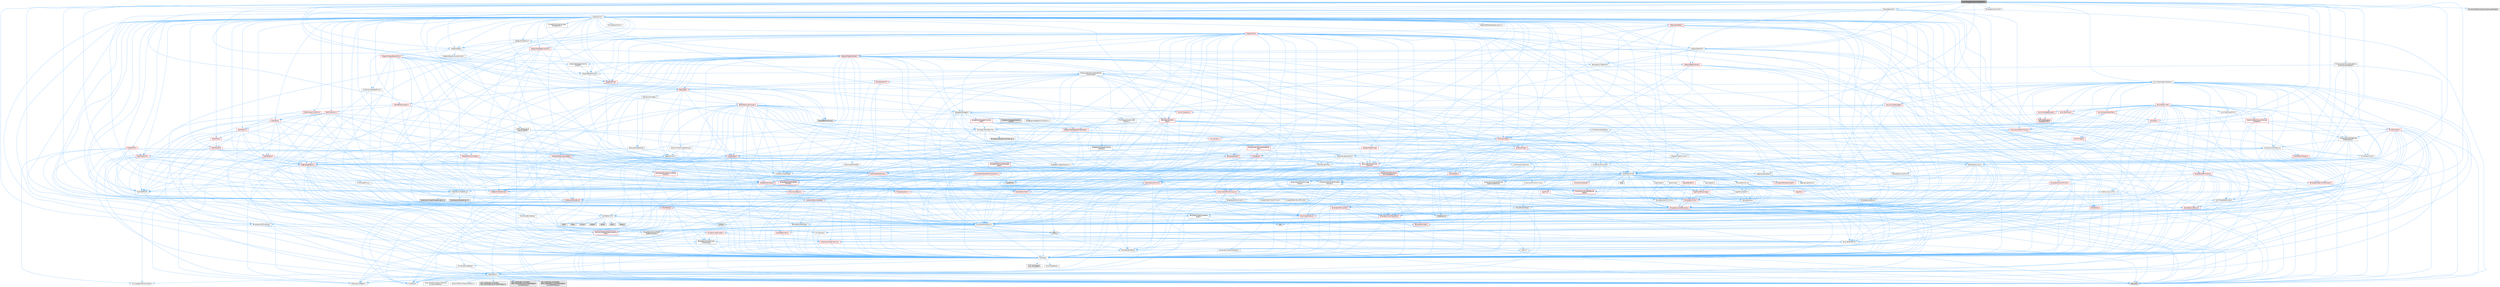 digraph "MovieSceneEntitySystemGraphs.h"
{
 // INTERACTIVE_SVG=YES
 // LATEX_PDF_SIZE
  bgcolor="transparent";
  edge [fontname=Helvetica,fontsize=10,labelfontname=Helvetica,labelfontsize=10];
  node [fontname=Helvetica,fontsize=10,shape=box,height=0.2,width=0.4];
  Node1 [id="Node000001",label="MovieSceneEntitySystemGraphs.h",height=0.2,width=0.4,color="gray40", fillcolor="grey60", style="filled", fontcolor="black",tooltip=" "];
  Node1 -> Node2 [id="edge1_Node000001_Node000002",color="steelblue1",style="solid",tooltip=" "];
  Node2 [id="Node000002",label="Async/TaskGraphInterfaces.h",height=0.2,width=0.4,color="grey40", fillcolor="white", style="filled",URL="$d2/d4c/TaskGraphInterfaces_8h.html",tooltip=" "];
  Node2 -> Node3 [id="edge2_Node000002_Node000003",color="steelblue1",style="solid",tooltip=" "];
  Node3 [id="Node000003",label="CoreTypes.h",height=0.2,width=0.4,color="grey40", fillcolor="white", style="filled",URL="$dc/dec/CoreTypes_8h.html",tooltip=" "];
  Node3 -> Node4 [id="edge3_Node000003_Node000004",color="steelblue1",style="solid",tooltip=" "];
  Node4 [id="Node000004",label="HAL/Platform.h",height=0.2,width=0.4,color="grey40", fillcolor="white", style="filled",URL="$d9/dd0/Platform_8h.html",tooltip=" "];
  Node4 -> Node5 [id="edge4_Node000004_Node000005",color="steelblue1",style="solid",tooltip=" "];
  Node5 [id="Node000005",label="Misc/Build.h",height=0.2,width=0.4,color="grey40", fillcolor="white", style="filled",URL="$d3/dbb/Build_8h.html",tooltip=" "];
  Node4 -> Node6 [id="edge5_Node000004_Node000006",color="steelblue1",style="solid",tooltip=" "];
  Node6 [id="Node000006",label="Misc/LargeWorldCoordinates.h",height=0.2,width=0.4,color="grey40", fillcolor="white", style="filled",URL="$d2/dcb/LargeWorldCoordinates_8h.html",tooltip=" "];
  Node4 -> Node7 [id="edge6_Node000004_Node000007",color="steelblue1",style="solid",tooltip=" "];
  Node7 [id="Node000007",label="type_traits",height=0.2,width=0.4,color="grey60", fillcolor="#E0E0E0", style="filled",tooltip=" "];
  Node4 -> Node8 [id="edge7_Node000004_Node000008",color="steelblue1",style="solid",tooltip=" "];
  Node8 [id="Node000008",label="PreprocessorHelpers.h",height=0.2,width=0.4,color="grey40", fillcolor="white", style="filled",URL="$db/ddb/PreprocessorHelpers_8h.html",tooltip=" "];
  Node4 -> Node9 [id="edge8_Node000004_Node000009",color="steelblue1",style="solid",tooltip=" "];
  Node9 [id="Node000009",label="UBT_COMPILED_PLATFORM\l/UBT_COMPILED_PLATFORMPlatform\lCompilerPreSetup.h",height=0.2,width=0.4,color="grey60", fillcolor="#E0E0E0", style="filled",tooltip=" "];
  Node4 -> Node10 [id="edge9_Node000004_Node000010",color="steelblue1",style="solid",tooltip=" "];
  Node10 [id="Node000010",label="GenericPlatform/GenericPlatform\lCompilerPreSetup.h",height=0.2,width=0.4,color="grey40", fillcolor="white", style="filled",URL="$d9/dc8/GenericPlatformCompilerPreSetup_8h.html",tooltip=" "];
  Node4 -> Node11 [id="edge10_Node000004_Node000011",color="steelblue1",style="solid",tooltip=" "];
  Node11 [id="Node000011",label="GenericPlatform/GenericPlatform.h",height=0.2,width=0.4,color="grey40", fillcolor="white", style="filled",URL="$d6/d84/GenericPlatform_8h.html",tooltip=" "];
  Node4 -> Node12 [id="edge11_Node000004_Node000012",color="steelblue1",style="solid",tooltip=" "];
  Node12 [id="Node000012",label="UBT_COMPILED_PLATFORM\l/UBT_COMPILED_PLATFORMPlatform.h",height=0.2,width=0.4,color="grey60", fillcolor="#E0E0E0", style="filled",tooltip=" "];
  Node4 -> Node13 [id="edge12_Node000004_Node000013",color="steelblue1",style="solid",tooltip=" "];
  Node13 [id="Node000013",label="UBT_COMPILED_PLATFORM\l/UBT_COMPILED_PLATFORMPlatform\lCompilerSetup.h",height=0.2,width=0.4,color="grey60", fillcolor="#E0E0E0", style="filled",tooltip=" "];
  Node3 -> Node14 [id="edge13_Node000003_Node000014",color="steelblue1",style="solid",tooltip=" "];
  Node14 [id="Node000014",label="ProfilingDebugging\l/UMemoryDefines.h",height=0.2,width=0.4,color="grey40", fillcolor="white", style="filled",URL="$d2/da2/UMemoryDefines_8h.html",tooltip=" "];
  Node3 -> Node15 [id="edge14_Node000003_Node000015",color="steelblue1",style="solid",tooltip=" "];
  Node15 [id="Node000015",label="Misc/CoreMiscDefines.h",height=0.2,width=0.4,color="grey40", fillcolor="white", style="filled",URL="$da/d38/CoreMiscDefines_8h.html",tooltip=" "];
  Node15 -> Node4 [id="edge15_Node000015_Node000004",color="steelblue1",style="solid",tooltip=" "];
  Node15 -> Node8 [id="edge16_Node000015_Node000008",color="steelblue1",style="solid",tooltip=" "];
  Node3 -> Node16 [id="edge17_Node000003_Node000016",color="steelblue1",style="solid",tooltip=" "];
  Node16 [id="Node000016",label="Misc/CoreDefines.h",height=0.2,width=0.4,color="grey40", fillcolor="white", style="filled",URL="$d3/dd2/CoreDefines_8h.html",tooltip=" "];
  Node2 -> Node17 [id="edge18_Node000002_Node000017",color="steelblue1",style="solid",tooltip=" "];
  Node17 [id="Node000017",label="Misc/AssertionMacros.h",height=0.2,width=0.4,color="grey40", fillcolor="white", style="filled",URL="$d0/dfa/AssertionMacros_8h.html",tooltip=" "];
  Node17 -> Node3 [id="edge19_Node000017_Node000003",color="steelblue1",style="solid",tooltip=" "];
  Node17 -> Node4 [id="edge20_Node000017_Node000004",color="steelblue1",style="solid",tooltip=" "];
  Node17 -> Node18 [id="edge21_Node000017_Node000018",color="steelblue1",style="solid",tooltip=" "];
  Node18 [id="Node000018",label="HAL/PlatformMisc.h",height=0.2,width=0.4,color="red", fillcolor="#FFF0F0", style="filled",URL="$d0/df5/PlatformMisc_8h.html",tooltip=" "];
  Node18 -> Node3 [id="edge22_Node000018_Node000003",color="steelblue1",style="solid",tooltip=" "];
  Node17 -> Node8 [id="edge23_Node000017_Node000008",color="steelblue1",style="solid",tooltip=" "];
  Node17 -> Node54 [id="edge24_Node000017_Node000054",color="steelblue1",style="solid",tooltip=" "];
  Node54 [id="Node000054",label="Templates/EnableIf.h",height=0.2,width=0.4,color="grey40", fillcolor="white", style="filled",URL="$d7/d60/EnableIf_8h.html",tooltip=" "];
  Node54 -> Node3 [id="edge25_Node000054_Node000003",color="steelblue1",style="solid",tooltip=" "];
  Node17 -> Node55 [id="edge26_Node000017_Node000055",color="steelblue1",style="solid",tooltip=" "];
  Node55 [id="Node000055",label="Templates/IsArrayOrRefOf\lTypeByPredicate.h",height=0.2,width=0.4,color="grey40", fillcolor="white", style="filled",URL="$d6/da1/IsArrayOrRefOfTypeByPredicate_8h.html",tooltip=" "];
  Node55 -> Node3 [id="edge27_Node000055_Node000003",color="steelblue1",style="solid",tooltip=" "];
  Node17 -> Node56 [id="edge28_Node000017_Node000056",color="steelblue1",style="solid",tooltip=" "];
  Node56 [id="Node000056",label="Templates/IsValidVariadic\lFunctionArg.h",height=0.2,width=0.4,color="grey40", fillcolor="white", style="filled",URL="$d0/dc8/IsValidVariadicFunctionArg_8h.html",tooltip=" "];
  Node56 -> Node3 [id="edge29_Node000056_Node000003",color="steelblue1",style="solid",tooltip=" "];
  Node56 -> Node57 [id="edge30_Node000056_Node000057",color="steelblue1",style="solid",tooltip=" "];
  Node57 [id="Node000057",label="IsEnum.h",height=0.2,width=0.4,color="grey40", fillcolor="white", style="filled",URL="$d4/de5/IsEnum_8h.html",tooltip=" "];
  Node56 -> Node7 [id="edge31_Node000056_Node000007",color="steelblue1",style="solid",tooltip=" "];
  Node17 -> Node58 [id="edge32_Node000017_Node000058",color="steelblue1",style="solid",tooltip=" "];
  Node58 [id="Node000058",label="Traits/IsCharEncodingCompatible\lWith.h",height=0.2,width=0.4,color="red", fillcolor="#FFF0F0", style="filled",URL="$df/dd1/IsCharEncodingCompatibleWith_8h.html",tooltip=" "];
  Node58 -> Node7 [id="edge33_Node000058_Node000007",color="steelblue1",style="solid",tooltip=" "];
  Node17 -> Node60 [id="edge34_Node000017_Node000060",color="steelblue1",style="solid",tooltip=" "];
  Node60 [id="Node000060",label="Misc/VarArgs.h",height=0.2,width=0.4,color="grey40", fillcolor="white", style="filled",URL="$d5/d6f/VarArgs_8h.html",tooltip=" "];
  Node60 -> Node3 [id="edge35_Node000060_Node000003",color="steelblue1",style="solid",tooltip=" "];
  Node17 -> Node61 [id="edge36_Node000017_Node000061",color="steelblue1",style="solid",tooltip=" "];
  Node61 [id="Node000061",label="String/FormatStringSan.h",height=0.2,width=0.4,color="red", fillcolor="#FFF0F0", style="filled",URL="$d3/d8b/FormatStringSan_8h.html",tooltip=" "];
  Node61 -> Node7 [id="edge37_Node000061_Node000007",color="steelblue1",style="solid",tooltip=" "];
  Node61 -> Node3 [id="edge38_Node000061_Node000003",color="steelblue1",style="solid",tooltip=" "];
  Node61 -> Node62 [id="edge39_Node000061_Node000062",color="steelblue1",style="solid",tooltip=" "];
  Node62 [id="Node000062",label="Templates/Requires.h",height=0.2,width=0.4,color="grey40", fillcolor="white", style="filled",URL="$dc/d96/Requires_8h.html",tooltip=" "];
  Node62 -> Node54 [id="edge40_Node000062_Node000054",color="steelblue1",style="solid",tooltip=" "];
  Node62 -> Node7 [id="edge41_Node000062_Node000007",color="steelblue1",style="solid",tooltip=" "];
  Node61 -> Node56 [id="edge42_Node000061_Node000056",color="steelblue1",style="solid",tooltip=" "];
  Node61 -> Node26 [id="edge43_Node000061_Node000026",color="steelblue1",style="solid",tooltip=" "];
  Node26 [id="Node000026",label="Containers/ContainersFwd.h",height=0.2,width=0.4,color="red", fillcolor="#FFF0F0", style="filled",URL="$d4/d0a/ContainersFwd_8h.html",tooltip=" "];
  Node26 -> Node4 [id="edge44_Node000026_Node000004",color="steelblue1",style="solid",tooltip=" "];
  Node26 -> Node3 [id="edge45_Node000026_Node000003",color="steelblue1",style="solid",tooltip=" "];
  Node17 -> Node67 [id="edge46_Node000017_Node000067",color="steelblue1",style="solid",tooltip=" "];
  Node67 [id="Node000067",label="atomic",height=0.2,width=0.4,color="grey60", fillcolor="#E0E0E0", style="filled",tooltip=" "];
  Node2 -> Node68 [id="edge47_Node000002_Node000068",color="steelblue1",style="solid",tooltip=" "];
  Node68 [id="Node000068",label="Containers/ContainerAllocation\lPolicies.h",height=0.2,width=0.4,color="grey40", fillcolor="white", style="filled",URL="$d7/dff/ContainerAllocationPolicies_8h.html",tooltip=" "];
  Node68 -> Node3 [id="edge48_Node000068_Node000003",color="steelblue1",style="solid",tooltip=" "];
  Node68 -> Node69 [id="edge49_Node000068_Node000069",color="steelblue1",style="solid",tooltip=" "];
  Node69 [id="Node000069",label="Containers/ContainerHelpers.h",height=0.2,width=0.4,color="grey40", fillcolor="white", style="filled",URL="$d7/d33/ContainerHelpers_8h.html",tooltip=" "];
  Node69 -> Node3 [id="edge50_Node000069_Node000003",color="steelblue1",style="solid",tooltip=" "];
  Node68 -> Node68 [id="edge51_Node000068_Node000068",color="steelblue1",style="solid",tooltip=" "];
  Node68 -> Node70 [id="edge52_Node000068_Node000070",color="steelblue1",style="solid",tooltip=" "];
  Node70 [id="Node000070",label="HAL/PlatformMath.h",height=0.2,width=0.4,color="red", fillcolor="#FFF0F0", style="filled",URL="$dc/d53/PlatformMath_8h.html",tooltip=" "];
  Node70 -> Node3 [id="edge53_Node000070_Node000003",color="steelblue1",style="solid",tooltip=" "];
  Node68 -> Node89 [id="edge54_Node000068_Node000089",color="steelblue1",style="solid",tooltip=" "];
  Node89 [id="Node000089",label="HAL/UnrealMemory.h",height=0.2,width=0.4,color="red", fillcolor="#FFF0F0", style="filled",URL="$d9/d96/UnrealMemory_8h.html",tooltip=" "];
  Node89 -> Node3 [id="edge55_Node000089_Node000003",color="steelblue1",style="solid",tooltip=" "];
  Node68 -> Node40 [id="edge56_Node000068_Node000040",color="steelblue1",style="solid",tooltip=" "];
  Node40 [id="Node000040",label="Math/NumericLimits.h",height=0.2,width=0.4,color="grey40", fillcolor="white", style="filled",URL="$df/d1b/NumericLimits_8h.html",tooltip=" "];
  Node40 -> Node3 [id="edge57_Node000040_Node000003",color="steelblue1",style="solid",tooltip=" "];
  Node68 -> Node17 [id="edge58_Node000068_Node000017",color="steelblue1",style="solid",tooltip=" "];
  Node68 -> Node106 [id="edge59_Node000068_Node000106",color="steelblue1",style="solid",tooltip=" "];
  Node106 [id="Node000106",label="Templates/IsPolymorphic.h",height=0.2,width=0.4,color="grey40", fillcolor="white", style="filled",URL="$dc/d20/IsPolymorphic_8h.html",tooltip=" "];
  Node68 -> Node107 [id="edge60_Node000068_Node000107",color="steelblue1",style="solid",tooltip=" "];
  Node107 [id="Node000107",label="Templates/MemoryOps.h",height=0.2,width=0.4,color="red", fillcolor="#FFF0F0", style="filled",URL="$db/dea/MemoryOps_8h.html",tooltip=" "];
  Node107 -> Node3 [id="edge61_Node000107_Node000003",color="steelblue1",style="solid",tooltip=" "];
  Node107 -> Node89 [id="edge62_Node000107_Node000089",color="steelblue1",style="solid",tooltip=" "];
  Node107 -> Node62 [id="edge63_Node000107_Node000062",color="steelblue1",style="solid",tooltip=" "];
  Node107 -> Node76 [id="edge64_Node000107_Node000076",color="steelblue1",style="solid",tooltip=" "];
  Node76 [id="Node000076",label="Templates/UnrealTypeTraits.h",height=0.2,width=0.4,color="red", fillcolor="#FFF0F0", style="filled",URL="$d2/d2d/UnrealTypeTraits_8h.html",tooltip=" "];
  Node76 -> Node3 [id="edge65_Node000076_Node000003",color="steelblue1",style="solid",tooltip=" "];
  Node76 -> Node17 [id="edge66_Node000076_Node000017",color="steelblue1",style="solid",tooltip=" "];
  Node76 -> Node54 [id="edge67_Node000076_Node000054",color="steelblue1",style="solid",tooltip=" "];
  Node76 -> Node57 [id="edge68_Node000076_Node000057",color="steelblue1",style="solid",tooltip=" "];
  Node76 -> Node79 [id="edge69_Node000076_Node000079",color="steelblue1",style="solid",tooltip=" "];
  Node79 [id="Node000079",label="Templates/Models.h",height=0.2,width=0.4,color="red", fillcolor="#FFF0F0", style="filled",URL="$d3/d0c/Models_8h.html",tooltip=" "];
  Node76 -> Node80 [id="edge70_Node000076_Node000080",color="steelblue1",style="solid",tooltip=" "];
  Node80 [id="Node000080",label="Templates/IsPODType.h",height=0.2,width=0.4,color="grey40", fillcolor="white", style="filled",URL="$d7/db1/IsPODType_8h.html",tooltip=" "];
  Node80 -> Node3 [id="edge71_Node000080_Node000003",color="steelblue1",style="solid",tooltip=" "];
  Node76 -> Node81 [id="edge72_Node000076_Node000081",color="steelblue1",style="solid",tooltip=" "];
  Node81 [id="Node000081",label="Templates/IsUECoreType.h",height=0.2,width=0.4,color="grey40", fillcolor="white", style="filled",URL="$d1/db8/IsUECoreType_8h.html",tooltip=" "];
  Node81 -> Node3 [id="edge73_Node000081_Node000003",color="steelblue1",style="solid",tooltip=" "];
  Node81 -> Node7 [id="edge74_Node000081_Node000007",color="steelblue1",style="solid",tooltip=" "];
  Node107 -> Node31 [id="edge75_Node000107_Node000031",color="steelblue1",style="solid",tooltip=" "];
  Node31 [id="Node000031",label="new",height=0.2,width=0.4,color="grey60", fillcolor="#E0E0E0", style="filled",tooltip=" "];
  Node107 -> Node7 [id="edge76_Node000107_Node000007",color="steelblue1",style="solid",tooltip=" "];
  Node68 -> Node86 [id="edge77_Node000068_Node000086",color="steelblue1",style="solid",tooltip=" "];
  Node86 [id="Node000086",label="Templates/TypeCompatible\lBytes.h",height=0.2,width=0.4,color="grey40", fillcolor="white", style="filled",URL="$df/d0a/TypeCompatibleBytes_8h.html",tooltip=" "];
  Node86 -> Node3 [id="edge78_Node000086_Node000003",color="steelblue1",style="solid",tooltip=" "];
  Node86 -> Node39 [id="edge79_Node000086_Node000039",color="steelblue1",style="solid",tooltip=" "];
  Node39 [id="Node000039",label="string.h",height=0.2,width=0.4,color="grey60", fillcolor="#E0E0E0", style="filled",tooltip=" "];
  Node86 -> Node31 [id="edge80_Node000086_Node000031",color="steelblue1",style="solid",tooltip=" "];
  Node86 -> Node7 [id="edge81_Node000086_Node000007",color="steelblue1",style="solid",tooltip=" "];
  Node68 -> Node7 [id="edge82_Node000068_Node000007",color="steelblue1",style="solid",tooltip=" "];
  Node2 -> Node109 [id="edge83_Node000002_Node000109",color="steelblue1",style="solid",tooltip=" "];
  Node109 [id="Node000109",label="Containers/Array.h",height=0.2,width=0.4,color="grey40", fillcolor="white", style="filled",URL="$df/dd0/Array_8h.html",tooltip=" "];
  Node109 -> Node3 [id="edge84_Node000109_Node000003",color="steelblue1",style="solid",tooltip=" "];
  Node109 -> Node17 [id="edge85_Node000109_Node000017",color="steelblue1",style="solid",tooltip=" "];
  Node109 -> Node110 [id="edge86_Node000109_Node000110",color="steelblue1",style="solid",tooltip=" "];
  Node110 [id="Node000110",label="Misc/IntrusiveUnsetOptional\lState.h",height=0.2,width=0.4,color="red", fillcolor="#FFF0F0", style="filled",URL="$d2/d0a/IntrusiveUnsetOptionalState_8h.html",tooltip=" "];
  Node109 -> Node112 [id="edge87_Node000109_Node000112",color="steelblue1",style="solid",tooltip=" "];
  Node112 [id="Node000112",label="Misc/ReverseIterate.h",height=0.2,width=0.4,color="red", fillcolor="#FFF0F0", style="filled",URL="$db/de3/ReverseIterate_8h.html",tooltip=" "];
  Node112 -> Node4 [id="edge88_Node000112_Node000004",color="steelblue1",style="solid",tooltip=" "];
  Node109 -> Node89 [id="edge89_Node000109_Node000089",color="steelblue1",style="solid",tooltip=" "];
  Node109 -> Node76 [id="edge90_Node000109_Node000076",color="steelblue1",style="solid",tooltip=" "];
  Node109 -> Node114 [id="edge91_Node000109_Node000114",color="steelblue1",style="solid",tooltip=" "];
  Node114 [id="Node000114",label="Templates/UnrealTemplate.h",height=0.2,width=0.4,color="red", fillcolor="#FFF0F0", style="filled",URL="$d4/d24/UnrealTemplate_8h.html",tooltip=" "];
  Node114 -> Node3 [id="edge92_Node000114_Node000003",color="steelblue1",style="solid",tooltip=" "];
  Node114 -> Node89 [id="edge93_Node000114_Node000089",color="steelblue1",style="solid",tooltip=" "];
  Node114 -> Node76 [id="edge94_Node000114_Node000076",color="steelblue1",style="solid",tooltip=" "];
  Node114 -> Node62 [id="edge95_Node000114_Node000062",color="steelblue1",style="solid",tooltip=" "];
  Node114 -> Node86 [id="edge96_Node000114_Node000086",color="steelblue1",style="solid",tooltip=" "];
  Node114 -> Node7 [id="edge97_Node000114_Node000007",color="steelblue1",style="solid",tooltip=" "];
  Node109 -> Node117 [id="edge98_Node000109_Node000117",color="steelblue1",style="solid",tooltip=" "];
  Node117 [id="Node000117",label="Containers/AllowShrinking.h",height=0.2,width=0.4,color="grey40", fillcolor="white", style="filled",URL="$d7/d1a/AllowShrinking_8h.html",tooltip=" "];
  Node117 -> Node3 [id="edge99_Node000117_Node000003",color="steelblue1",style="solid",tooltip=" "];
  Node109 -> Node68 [id="edge100_Node000109_Node000068",color="steelblue1",style="solid",tooltip=" "];
  Node109 -> Node118 [id="edge101_Node000109_Node000118",color="steelblue1",style="solid",tooltip=" "];
  Node118 [id="Node000118",label="Containers/ContainerElement\lTypeCompatibility.h",height=0.2,width=0.4,color="grey40", fillcolor="white", style="filled",URL="$df/ddf/ContainerElementTypeCompatibility_8h.html",tooltip=" "];
  Node118 -> Node3 [id="edge102_Node000118_Node000003",color="steelblue1",style="solid",tooltip=" "];
  Node118 -> Node76 [id="edge103_Node000118_Node000076",color="steelblue1",style="solid",tooltip=" "];
  Node109 -> Node119 [id="edge104_Node000109_Node000119",color="steelblue1",style="solid",tooltip=" "];
  Node119 [id="Node000119",label="Serialization/Archive.h",height=0.2,width=0.4,color="red", fillcolor="#FFF0F0", style="filled",URL="$d7/d3b/Archive_8h.html",tooltip=" "];
  Node119 -> Node3 [id="edge105_Node000119_Node000003",color="steelblue1",style="solid",tooltip=" "];
  Node119 -> Node27 [id="edge106_Node000119_Node000027",color="steelblue1",style="solid",tooltip=" "];
  Node27 [id="Node000027",label="Math/MathFwd.h",height=0.2,width=0.4,color="grey40", fillcolor="white", style="filled",URL="$d2/d10/MathFwd_8h.html",tooltip=" "];
  Node27 -> Node4 [id="edge107_Node000027_Node000004",color="steelblue1",style="solid",tooltip=" "];
  Node119 -> Node17 [id="edge108_Node000119_Node000017",color="steelblue1",style="solid",tooltip=" "];
  Node119 -> Node5 [id="edge109_Node000119_Node000005",color="steelblue1",style="solid",tooltip=" "];
  Node119 -> Node60 [id="edge110_Node000119_Node000060",color="steelblue1",style="solid",tooltip=" "];
  Node119 -> Node54 [id="edge111_Node000119_Node000054",color="steelblue1",style="solid",tooltip=" "];
  Node119 -> Node55 [id="edge112_Node000119_Node000055",color="steelblue1",style="solid",tooltip=" "];
  Node119 -> Node56 [id="edge113_Node000119_Node000056",color="steelblue1",style="solid",tooltip=" "];
  Node119 -> Node114 [id="edge114_Node000119_Node000114",color="steelblue1",style="solid",tooltip=" "];
  Node119 -> Node58 [id="edge115_Node000119_Node000058",color="steelblue1",style="solid",tooltip=" "];
  Node109 -> Node129 [id="edge116_Node000109_Node000129",color="steelblue1",style="solid",tooltip=" "];
  Node129 [id="Node000129",label="Serialization/MemoryImage\lWriter.h",height=0.2,width=0.4,color="grey40", fillcolor="white", style="filled",URL="$d0/d08/MemoryImageWriter_8h.html",tooltip=" "];
  Node129 -> Node3 [id="edge117_Node000129_Node000003",color="steelblue1",style="solid",tooltip=" "];
  Node129 -> Node130 [id="edge118_Node000129_Node000130",color="steelblue1",style="solid",tooltip=" "];
  Node130 [id="Node000130",label="Serialization/MemoryLayout.h",height=0.2,width=0.4,color="red", fillcolor="#FFF0F0", style="filled",URL="$d7/d66/MemoryLayout_8h.html",tooltip=" "];
  Node130 -> Node131 [id="edge119_Node000130_Node000131",color="steelblue1",style="solid",tooltip=" "];
  Node131 [id="Node000131",label="Concepts/StaticClassProvider.h",height=0.2,width=0.4,color="grey40", fillcolor="white", style="filled",URL="$dd/d83/StaticClassProvider_8h.html",tooltip=" "];
  Node130 -> Node132 [id="edge120_Node000130_Node000132",color="steelblue1",style="solid",tooltip=" "];
  Node132 [id="Node000132",label="Concepts/StaticStructProvider.h",height=0.2,width=0.4,color="grey40", fillcolor="white", style="filled",URL="$d5/d77/StaticStructProvider_8h.html",tooltip=" "];
  Node130 -> Node133 [id="edge121_Node000130_Node000133",color="steelblue1",style="solid",tooltip=" "];
  Node133 [id="Node000133",label="Containers/EnumAsByte.h",height=0.2,width=0.4,color="red", fillcolor="#FFF0F0", style="filled",URL="$d6/d9a/EnumAsByte_8h.html",tooltip=" "];
  Node133 -> Node3 [id="edge122_Node000133_Node000003",color="steelblue1",style="solid",tooltip=" "];
  Node133 -> Node80 [id="edge123_Node000133_Node000080",color="steelblue1",style="solid",tooltip=" "];
  Node130 -> Node20 [id="edge124_Node000130_Node000020",color="steelblue1",style="solid",tooltip=" "];
  Node20 [id="Node000020",label="Containers/StringFwd.h",height=0.2,width=0.4,color="red", fillcolor="#FFF0F0", style="filled",URL="$df/d37/StringFwd_8h.html",tooltip=" "];
  Node20 -> Node3 [id="edge125_Node000020_Node000003",color="steelblue1",style="solid",tooltip=" "];
  Node20 -> Node21 [id="edge126_Node000020_Node000021",color="steelblue1",style="solid",tooltip=" "];
  Node21 [id="Node000021",label="Traits/ElementType.h",height=0.2,width=0.4,color="grey40", fillcolor="white", style="filled",URL="$d5/d4f/ElementType_8h.html",tooltip=" "];
  Node21 -> Node4 [id="edge127_Node000021_Node000004",color="steelblue1",style="solid",tooltip=" "];
  Node21 -> Node22 [id="edge128_Node000021_Node000022",color="steelblue1",style="solid",tooltip=" "];
  Node22 [id="Node000022",label="initializer_list",height=0.2,width=0.4,color="grey60", fillcolor="#E0E0E0", style="filled",tooltip=" "];
  Node21 -> Node7 [id="edge129_Node000021_Node000007",color="steelblue1",style="solid",tooltip=" "];
  Node130 -> Node89 [id="edge130_Node000130_Node000089",color="steelblue1",style="solid",tooltip=" "];
  Node130 -> Node54 [id="edge131_Node000130_Node000054",color="steelblue1",style="solid",tooltip=" "];
  Node130 -> Node142 [id="edge132_Node000130_Node000142",color="steelblue1",style="solid",tooltip=" "];
  Node142 [id="Node000142",label="Templates/IsAbstract.h",height=0.2,width=0.4,color="grey40", fillcolor="white", style="filled",URL="$d8/db7/IsAbstract_8h.html",tooltip=" "];
  Node130 -> Node106 [id="edge133_Node000130_Node000106",color="steelblue1",style="solid",tooltip=" "];
  Node130 -> Node79 [id="edge134_Node000130_Node000079",color="steelblue1",style="solid",tooltip=" "];
  Node130 -> Node114 [id="edge135_Node000130_Node000114",color="steelblue1",style="solid",tooltip=" "];
  Node109 -> Node143 [id="edge136_Node000109_Node000143",color="steelblue1",style="solid",tooltip=" "];
  Node143 [id="Node000143",label="Algo/Heapify.h",height=0.2,width=0.4,color="grey40", fillcolor="white", style="filled",URL="$d0/d2a/Heapify_8h.html",tooltip=" "];
  Node143 -> Node144 [id="edge137_Node000143_Node000144",color="steelblue1",style="solid",tooltip=" "];
  Node144 [id="Node000144",label="Algo/Impl/BinaryHeap.h",height=0.2,width=0.4,color="red", fillcolor="#FFF0F0", style="filled",URL="$d7/da3/Algo_2Impl_2BinaryHeap_8h.html",tooltip=" "];
  Node144 -> Node145 [id="edge138_Node000144_Node000145",color="steelblue1",style="solid",tooltip=" "];
  Node145 [id="Node000145",label="Templates/Invoke.h",height=0.2,width=0.4,color="red", fillcolor="#FFF0F0", style="filled",URL="$d7/deb/Invoke_8h.html",tooltip=" "];
  Node145 -> Node3 [id="edge139_Node000145_Node000003",color="steelblue1",style="solid",tooltip=" "];
  Node145 -> Node114 [id="edge140_Node000145_Node000114",color="steelblue1",style="solid",tooltip=" "];
  Node145 -> Node7 [id="edge141_Node000145_Node000007",color="steelblue1",style="solid",tooltip=" "];
  Node144 -> Node7 [id="edge142_Node000144_Node000007",color="steelblue1",style="solid",tooltip=" "];
  Node143 -> Node149 [id="edge143_Node000143_Node000149",color="steelblue1",style="solid",tooltip=" "];
  Node149 [id="Node000149",label="Templates/IdentityFunctor.h",height=0.2,width=0.4,color="grey40", fillcolor="white", style="filled",URL="$d7/d2e/IdentityFunctor_8h.html",tooltip=" "];
  Node149 -> Node4 [id="edge144_Node000149_Node000004",color="steelblue1",style="solid",tooltip=" "];
  Node143 -> Node145 [id="edge145_Node000143_Node000145",color="steelblue1",style="solid",tooltip=" "];
  Node143 -> Node150 [id="edge146_Node000143_Node000150",color="steelblue1",style="solid",tooltip=" "];
  Node150 [id="Node000150",label="Templates/Less.h",height=0.2,width=0.4,color="grey40", fillcolor="white", style="filled",URL="$de/dc8/Less_8h.html",tooltip=" "];
  Node150 -> Node3 [id="edge147_Node000150_Node000003",color="steelblue1",style="solid",tooltip=" "];
  Node150 -> Node114 [id="edge148_Node000150_Node000114",color="steelblue1",style="solid",tooltip=" "];
  Node143 -> Node114 [id="edge149_Node000143_Node000114",color="steelblue1",style="solid",tooltip=" "];
  Node109 -> Node151 [id="edge150_Node000109_Node000151",color="steelblue1",style="solid",tooltip=" "];
  Node151 [id="Node000151",label="Algo/HeapSort.h",height=0.2,width=0.4,color="grey40", fillcolor="white", style="filled",URL="$d3/d92/HeapSort_8h.html",tooltip=" "];
  Node151 -> Node144 [id="edge151_Node000151_Node000144",color="steelblue1",style="solid",tooltip=" "];
  Node151 -> Node149 [id="edge152_Node000151_Node000149",color="steelblue1",style="solid",tooltip=" "];
  Node151 -> Node150 [id="edge153_Node000151_Node000150",color="steelblue1",style="solid",tooltip=" "];
  Node151 -> Node114 [id="edge154_Node000151_Node000114",color="steelblue1",style="solid",tooltip=" "];
  Node109 -> Node152 [id="edge155_Node000109_Node000152",color="steelblue1",style="solid",tooltip=" "];
  Node152 [id="Node000152",label="Algo/IsHeap.h",height=0.2,width=0.4,color="grey40", fillcolor="white", style="filled",URL="$de/d32/IsHeap_8h.html",tooltip=" "];
  Node152 -> Node144 [id="edge156_Node000152_Node000144",color="steelblue1",style="solid",tooltip=" "];
  Node152 -> Node149 [id="edge157_Node000152_Node000149",color="steelblue1",style="solid",tooltip=" "];
  Node152 -> Node145 [id="edge158_Node000152_Node000145",color="steelblue1",style="solid",tooltip=" "];
  Node152 -> Node150 [id="edge159_Node000152_Node000150",color="steelblue1",style="solid",tooltip=" "];
  Node152 -> Node114 [id="edge160_Node000152_Node000114",color="steelblue1",style="solid",tooltip=" "];
  Node109 -> Node144 [id="edge161_Node000109_Node000144",color="steelblue1",style="solid",tooltip=" "];
  Node109 -> Node153 [id="edge162_Node000109_Node000153",color="steelblue1",style="solid",tooltip=" "];
  Node153 [id="Node000153",label="Algo/StableSort.h",height=0.2,width=0.4,color="red", fillcolor="#FFF0F0", style="filled",URL="$d7/d3c/StableSort_8h.html",tooltip=" "];
  Node153 -> Node154 [id="edge163_Node000153_Node000154",color="steelblue1",style="solid",tooltip=" "];
  Node154 [id="Node000154",label="Algo/BinarySearch.h",height=0.2,width=0.4,color="grey40", fillcolor="white", style="filled",URL="$db/db4/BinarySearch_8h.html",tooltip=" "];
  Node154 -> Node149 [id="edge164_Node000154_Node000149",color="steelblue1",style="solid",tooltip=" "];
  Node154 -> Node145 [id="edge165_Node000154_Node000145",color="steelblue1",style="solid",tooltip=" "];
  Node154 -> Node150 [id="edge166_Node000154_Node000150",color="steelblue1",style="solid",tooltip=" "];
  Node153 -> Node149 [id="edge167_Node000153_Node000149",color="steelblue1",style="solid",tooltip=" "];
  Node153 -> Node145 [id="edge168_Node000153_Node000145",color="steelblue1",style="solid",tooltip=" "];
  Node153 -> Node150 [id="edge169_Node000153_Node000150",color="steelblue1",style="solid",tooltip=" "];
  Node153 -> Node114 [id="edge170_Node000153_Node000114",color="steelblue1",style="solid",tooltip=" "];
  Node109 -> Node156 [id="edge171_Node000109_Node000156",color="steelblue1",style="solid",tooltip=" "];
  Node156 [id="Node000156",label="Concepts/GetTypeHashable.h",height=0.2,width=0.4,color="red", fillcolor="#FFF0F0", style="filled",URL="$d3/da2/GetTypeHashable_8h.html",tooltip=" "];
  Node156 -> Node3 [id="edge172_Node000156_Node000003",color="steelblue1",style="solid",tooltip=" "];
  Node109 -> Node149 [id="edge173_Node000109_Node000149",color="steelblue1",style="solid",tooltip=" "];
  Node109 -> Node145 [id="edge174_Node000109_Node000145",color="steelblue1",style="solid",tooltip=" "];
  Node109 -> Node150 [id="edge175_Node000109_Node000150",color="steelblue1",style="solid",tooltip=" "];
  Node109 -> Node157 [id="edge176_Node000109_Node000157",color="steelblue1",style="solid",tooltip=" "];
  Node157 [id="Node000157",label="Templates/LosesQualifiers\lFromTo.h",height=0.2,width=0.4,color="red", fillcolor="#FFF0F0", style="filled",URL="$d2/db3/LosesQualifiersFromTo_8h.html",tooltip=" "];
  Node157 -> Node7 [id="edge177_Node000157_Node000007",color="steelblue1",style="solid",tooltip=" "];
  Node109 -> Node62 [id="edge178_Node000109_Node000062",color="steelblue1",style="solid",tooltip=" "];
  Node109 -> Node158 [id="edge179_Node000109_Node000158",color="steelblue1",style="solid",tooltip=" "];
  Node158 [id="Node000158",label="Templates/Sorting.h",height=0.2,width=0.4,color="grey40", fillcolor="white", style="filled",URL="$d3/d9e/Sorting_8h.html",tooltip=" "];
  Node158 -> Node3 [id="edge180_Node000158_Node000003",color="steelblue1",style="solid",tooltip=" "];
  Node158 -> Node154 [id="edge181_Node000158_Node000154",color="steelblue1",style="solid",tooltip=" "];
  Node158 -> Node159 [id="edge182_Node000158_Node000159",color="steelblue1",style="solid",tooltip=" "];
  Node159 [id="Node000159",label="Algo/Sort.h",height=0.2,width=0.4,color="red", fillcolor="#FFF0F0", style="filled",URL="$d1/d87/Sort_8h.html",tooltip=" "];
  Node158 -> Node70 [id="edge183_Node000158_Node000070",color="steelblue1",style="solid",tooltip=" "];
  Node158 -> Node150 [id="edge184_Node000158_Node000150",color="steelblue1",style="solid",tooltip=" "];
  Node109 -> Node162 [id="edge185_Node000109_Node000162",color="steelblue1",style="solid",tooltip=" "];
  Node162 [id="Node000162",label="Templates/AlignmentTemplates.h",height=0.2,width=0.4,color="red", fillcolor="#FFF0F0", style="filled",URL="$dd/d32/AlignmentTemplates_8h.html",tooltip=" "];
  Node162 -> Node3 [id="edge186_Node000162_Node000003",color="steelblue1",style="solid",tooltip=" "];
  Node109 -> Node21 [id="edge187_Node000109_Node000021",color="steelblue1",style="solid",tooltip=" "];
  Node109 -> Node87 [id="edge188_Node000109_Node000087",color="steelblue1",style="solid",tooltip=" "];
  Node87 [id="Node000087",label="limits",height=0.2,width=0.4,color="grey60", fillcolor="#E0E0E0", style="filled",tooltip=" "];
  Node109 -> Node7 [id="edge189_Node000109_Node000007",color="steelblue1",style="solid",tooltip=" "];
  Node2 -> Node163 [id="edge190_Node000002_Node000163",color="steelblue1",style="solid",tooltip=" "];
  Node163 [id="Node000163",label="Containers/UnrealString.h",height=0.2,width=0.4,color="grey40", fillcolor="white", style="filled",URL="$d5/dba/UnrealString_8h.html",tooltip=" "];
  Node163 -> Node164 [id="edge191_Node000163_Node000164",color="steelblue1",style="solid",tooltip=" "];
  Node164 [id="Node000164",label="Containers/UnrealStringIncludes.h.inl",height=0.2,width=0.4,color="grey60", fillcolor="#E0E0E0", style="filled",tooltip=" "];
  Node163 -> Node165 [id="edge192_Node000163_Node000165",color="steelblue1",style="solid",tooltip=" "];
  Node165 [id="Node000165",label="Containers/UnrealString.h.inl",height=0.2,width=0.4,color="grey60", fillcolor="#E0E0E0", style="filled",tooltip=" "];
  Node163 -> Node166 [id="edge193_Node000163_Node000166",color="steelblue1",style="solid",tooltip=" "];
  Node166 [id="Node000166",label="Misc/StringFormatArg.h",height=0.2,width=0.4,color="grey40", fillcolor="white", style="filled",URL="$d2/d16/StringFormatArg_8h.html",tooltip=" "];
  Node166 -> Node26 [id="edge194_Node000166_Node000026",color="steelblue1",style="solid",tooltip=" "];
  Node2 -> Node167 [id="edge195_Node000002_Node000167",color="steelblue1",style="solid",tooltip=" "];
  Node167 [id="Node000167",label="Templates/Function.h",height=0.2,width=0.4,color="grey40", fillcolor="white", style="filled",URL="$df/df5/Function_8h.html",tooltip=" "];
  Node167 -> Node3 [id="edge196_Node000167_Node000003",color="steelblue1",style="solid",tooltip=" "];
  Node167 -> Node17 [id="edge197_Node000167_Node000017",color="steelblue1",style="solid",tooltip=" "];
  Node167 -> Node110 [id="edge198_Node000167_Node000110",color="steelblue1",style="solid",tooltip=" "];
  Node167 -> Node89 [id="edge199_Node000167_Node000089",color="steelblue1",style="solid",tooltip=" "];
  Node167 -> Node168 [id="edge200_Node000167_Node000168",color="steelblue1",style="solid",tooltip=" "];
  Node168 [id="Node000168",label="Templates/FunctionFwd.h",height=0.2,width=0.4,color="grey40", fillcolor="white", style="filled",URL="$d6/d54/FunctionFwd_8h.html",tooltip=" "];
  Node167 -> Node76 [id="edge201_Node000167_Node000076",color="steelblue1",style="solid",tooltip=" "];
  Node167 -> Node145 [id="edge202_Node000167_Node000145",color="steelblue1",style="solid",tooltip=" "];
  Node167 -> Node114 [id="edge203_Node000167_Node000114",color="steelblue1",style="solid",tooltip=" "];
  Node167 -> Node62 [id="edge204_Node000167_Node000062",color="steelblue1",style="solid",tooltip=" "];
  Node167 -> Node161 [id="edge205_Node000167_Node000161",color="steelblue1",style="solid",tooltip=" "];
  Node161 [id="Node000161",label="Math/UnrealMathUtility.h",height=0.2,width=0.4,color="red", fillcolor="#FFF0F0", style="filled",URL="$db/db8/UnrealMathUtility_8h.html",tooltip=" "];
  Node161 -> Node3 [id="edge206_Node000161_Node000003",color="steelblue1",style="solid",tooltip=" "];
  Node161 -> Node17 [id="edge207_Node000161_Node000017",color="steelblue1",style="solid",tooltip=" "];
  Node161 -> Node70 [id="edge208_Node000161_Node000070",color="steelblue1",style="solid",tooltip=" "];
  Node161 -> Node27 [id="edge209_Node000161_Node000027",color="steelblue1",style="solid",tooltip=" "];
  Node161 -> Node62 [id="edge210_Node000161_Node000062",color="steelblue1",style="solid",tooltip=" "];
  Node167 -> Node31 [id="edge211_Node000167_Node000031",color="steelblue1",style="solid",tooltip=" "];
  Node167 -> Node7 [id="edge212_Node000167_Node000007",color="steelblue1",style="solid",tooltip=" "];
  Node2 -> Node169 [id="edge213_Node000002_Node000169",color="steelblue1",style="solid",tooltip=" "];
  Node169 [id="Node000169",label="Delegates/Delegate.h",height=0.2,width=0.4,color="grey40", fillcolor="white", style="filled",URL="$d4/d80/Delegate_8h.html",tooltip=" "];
  Node169 -> Node3 [id="edge214_Node000169_Node000003",color="steelblue1",style="solid",tooltip=" "];
  Node169 -> Node17 [id="edge215_Node000169_Node000017",color="steelblue1",style="solid",tooltip=" "];
  Node169 -> Node170 [id="edge216_Node000169_Node000170",color="steelblue1",style="solid",tooltip=" "];
  Node170 [id="Node000170",label="UObject/NameTypes.h",height=0.2,width=0.4,color="red", fillcolor="#FFF0F0", style="filled",URL="$d6/d35/NameTypes_8h.html",tooltip=" "];
  Node170 -> Node3 [id="edge217_Node000170_Node000003",color="steelblue1",style="solid",tooltip=" "];
  Node170 -> Node17 [id="edge218_Node000170_Node000017",color="steelblue1",style="solid",tooltip=" "];
  Node170 -> Node89 [id="edge219_Node000170_Node000089",color="steelblue1",style="solid",tooltip=" "];
  Node170 -> Node76 [id="edge220_Node000170_Node000076",color="steelblue1",style="solid",tooltip=" "];
  Node170 -> Node114 [id="edge221_Node000170_Node000114",color="steelblue1",style="solid",tooltip=" "];
  Node170 -> Node163 [id="edge222_Node000170_Node000163",color="steelblue1",style="solid",tooltip=" "];
  Node170 -> Node171 [id="edge223_Node000170_Node000171",color="steelblue1",style="solid",tooltip=" "];
  Node171 [id="Node000171",label="HAL/CriticalSection.h",height=0.2,width=0.4,color="red", fillcolor="#FFF0F0", style="filled",URL="$d6/d90/CriticalSection_8h.html",tooltip=" "];
  Node170 -> Node20 [id="edge224_Node000170_Node000020",color="steelblue1",style="solid",tooltip=" "];
  Node170 -> Node176 [id="edge225_Node000170_Node000176",color="steelblue1",style="solid",tooltip=" "];
  Node176 [id="Node000176",label="UObject/UnrealNames.h",height=0.2,width=0.4,color="red", fillcolor="#FFF0F0", style="filled",URL="$d8/db1/UnrealNames_8h.html",tooltip=" "];
  Node176 -> Node3 [id="edge226_Node000176_Node000003",color="steelblue1",style="solid",tooltip=" "];
  Node170 -> Node97 [id="edge227_Node000170_Node000097",color="steelblue1",style="solid",tooltip=" "];
  Node97 [id="Node000097",label="Templates/Atomic.h",height=0.2,width=0.4,color="red", fillcolor="#FFF0F0", style="filled",URL="$d3/d91/Atomic_8h.html",tooltip=" "];
  Node97 -> Node98 [id="edge228_Node000097_Node000098",color="steelblue1",style="solid",tooltip=" "];
  Node98 [id="Node000098",label="HAL/ThreadSafeCounter.h",height=0.2,width=0.4,color="grey40", fillcolor="white", style="filled",URL="$dc/dc9/ThreadSafeCounter_8h.html",tooltip=" "];
  Node98 -> Node3 [id="edge229_Node000098_Node000003",color="steelblue1",style="solid",tooltip=" "];
  Node98 -> Node47 [id="edge230_Node000098_Node000047",color="steelblue1",style="solid",tooltip=" "];
  Node47 [id="Node000047",label="HAL/PlatformAtomics.h",height=0.2,width=0.4,color="red", fillcolor="#FFF0F0", style="filled",URL="$d3/d36/PlatformAtomics_8h.html",tooltip=" "];
  Node47 -> Node3 [id="edge231_Node000047_Node000003",color="steelblue1",style="solid",tooltip=" "];
  Node97 -> Node67 [id="edge232_Node000097_Node000067",color="steelblue1",style="solid",tooltip=" "];
  Node170 -> Node130 [id="edge233_Node000170_Node000130",color="steelblue1",style="solid",tooltip=" "];
  Node170 -> Node110 [id="edge234_Node000170_Node000110",color="steelblue1",style="solid",tooltip=" "];
  Node169 -> Node184 [id="edge235_Node000169_Node000184",color="steelblue1",style="solid",tooltip=" "];
  Node184 [id="Node000184",label="Templates/SharedPointer.h",height=0.2,width=0.4,color="grey40", fillcolor="white", style="filled",URL="$d2/d17/SharedPointer_8h.html",tooltip=" "];
  Node184 -> Node3 [id="edge236_Node000184_Node000003",color="steelblue1",style="solid",tooltip=" "];
  Node184 -> Node110 [id="edge237_Node000184_Node000110",color="steelblue1",style="solid",tooltip=" "];
  Node184 -> Node185 [id="edge238_Node000184_Node000185",color="steelblue1",style="solid",tooltip=" "];
  Node185 [id="Node000185",label="Templates/PointerIsConvertible\lFromTo.h",height=0.2,width=0.4,color="red", fillcolor="#FFF0F0", style="filled",URL="$d6/d65/PointerIsConvertibleFromTo_8h.html",tooltip=" "];
  Node185 -> Node3 [id="edge239_Node000185_Node000003",color="steelblue1",style="solid",tooltip=" "];
  Node185 -> Node157 [id="edge240_Node000185_Node000157",color="steelblue1",style="solid",tooltip=" "];
  Node185 -> Node7 [id="edge241_Node000185_Node000007",color="steelblue1",style="solid",tooltip=" "];
  Node184 -> Node17 [id="edge242_Node000184_Node000017",color="steelblue1",style="solid",tooltip=" "];
  Node184 -> Node89 [id="edge243_Node000184_Node000089",color="steelblue1",style="solid",tooltip=" "];
  Node184 -> Node109 [id="edge244_Node000184_Node000109",color="steelblue1",style="solid",tooltip=" "];
  Node184 -> Node186 [id="edge245_Node000184_Node000186",color="steelblue1",style="solid",tooltip=" "];
  Node186 [id="Node000186",label="Containers/Map.h",height=0.2,width=0.4,color="red", fillcolor="#FFF0F0", style="filled",URL="$df/d79/Map_8h.html",tooltip=" "];
  Node186 -> Node3 [id="edge246_Node000186_Node000003",color="steelblue1",style="solid",tooltip=" "];
  Node186 -> Node118 [id="edge247_Node000186_Node000118",color="steelblue1",style="solid",tooltip=" "];
  Node186 -> Node188 [id="edge248_Node000186_Node000188",color="steelblue1",style="solid",tooltip=" "];
  Node188 [id="Node000188",label="Containers/Set.h",height=0.2,width=0.4,color="red", fillcolor="#FFF0F0", style="filled",URL="$d4/d45/Set_8h.html",tooltip=" "];
  Node188 -> Node68 [id="edge249_Node000188_Node000068",color="steelblue1",style="solid",tooltip=" "];
  Node188 -> Node118 [id="edge250_Node000188_Node000118",color="steelblue1",style="solid",tooltip=" "];
  Node188 -> Node190 [id="edge251_Node000188_Node000190",color="steelblue1",style="solid",tooltip=" "];
  Node190 [id="Node000190",label="Containers/SparseArray.h",height=0.2,width=0.4,color="grey40", fillcolor="white", style="filled",URL="$d5/dbf/SparseArray_8h.html",tooltip=" "];
  Node190 -> Node3 [id="edge252_Node000190_Node000003",color="steelblue1",style="solid",tooltip=" "];
  Node190 -> Node17 [id="edge253_Node000190_Node000017",color="steelblue1",style="solid",tooltip=" "];
  Node190 -> Node89 [id="edge254_Node000190_Node000089",color="steelblue1",style="solid",tooltip=" "];
  Node190 -> Node76 [id="edge255_Node000190_Node000076",color="steelblue1",style="solid",tooltip=" "];
  Node190 -> Node114 [id="edge256_Node000190_Node000114",color="steelblue1",style="solid",tooltip=" "];
  Node190 -> Node68 [id="edge257_Node000190_Node000068",color="steelblue1",style="solid",tooltip=" "];
  Node190 -> Node150 [id="edge258_Node000190_Node000150",color="steelblue1",style="solid",tooltip=" "];
  Node190 -> Node109 [id="edge259_Node000190_Node000109",color="steelblue1",style="solid",tooltip=" "];
  Node190 -> Node161 [id="edge260_Node000190_Node000161",color="steelblue1",style="solid",tooltip=" "];
  Node190 -> Node191 [id="edge261_Node000190_Node000191",color="steelblue1",style="solid",tooltip=" "];
  Node191 [id="Node000191",label="Containers/ScriptArray.h",height=0.2,width=0.4,color="grey40", fillcolor="white", style="filled",URL="$dc/daf/ScriptArray_8h.html",tooltip=" "];
  Node191 -> Node3 [id="edge262_Node000191_Node000003",color="steelblue1",style="solid",tooltip=" "];
  Node191 -> Node17 [id="edge263_Node000191_Node000017",color="steelblue1",style="solid",tooltip=" "];
  Node191 -> Node89 [id="edge264_Node000191_Node000089",color="steelblue1",style="solid",tooltip=" "];
  Node191 -> Node117 [id="edge265_Node000191_Node000117",color="steelblue1",style="solid",tooltip=" "];
  Node191 -> Node68 [id="edge266_Node000191_Node000068",color="steelblue1",style="solid",tooltip=" "];
  Node191 -> Node109 [id="edge267_Node000191_Node000109",color="steelblue1",style="solid",tooltip=" "];
  Node191 -> Node22 [id="edge268_Node000191_Node000022",color="steelblue1",style="solid",tooltip=" "];
  Node190 -> Node192 [id="edge269_Node000190_Node000192",color="steelblue1",style="solid",tooltip=" "];
  Node192 [id="Node000192",label="Containers/BitArray.h",height=0.2,width=0.4,color="grey40", fillcolor="white", style="filled",URL="$d1/de4/BitArray_8h.html",tooltip=" "];
  Node192 -> Node68 [id="edge270_Node000192_Node000068",color="steelblue1",style="solid",tooltip=" "];
  Node192 -> Node3 [id="edge271_Node000192_Node000003",color="steelblue1",style="solid",tooltip=" "];
  Node192 -> Node47 [id="edge272_Node000192_Node000047",color="steelblue1",style="solid",tooltip=" "];
  Node192 -> Node89 [id="edge273_Node000192_Node000089",color="steelblue1",style="solid",tooltip=" "];
  Node192 -> Node161 [id="edge274_Node000192_Node000161",color="steelblue1",style="solid",tooltip=" "];
  Node192 -> Node17 [id="edge275_Node000192_Node000017",color="steelblue1",style="solid",tooltip=" "];
  Node192 -> Node42 [id="edge276_Node000192_Node000042",color="steelblue1",style="solid",tooltip=" "];
  Node42 [id="Node000042",label="Misc/EnumClassFlags.h",height=0.2,width=0.4,color="grey40", fillcolor="white", style="filled",URL="$d8/de7/EnumClassFlags_8h.html",tooltip=" "];
  Node192 -> Node119 [id="edge277_Node000192_Node000119",color="steelblue1",style="solid",tooltip=" "];
  Node192 -> Node129 [id="edge278_Node000192_Node000129",color="steelblue1",style="solid",tooltip=" "];
  Node192 -> Node130 [id="edge279_Node000192_Node000130",color="steelblue1",style="solid",tooltip=" "];
  Node192 -> Node54 [id="edge280_Node000192_Node000054",color="steelblue1",style="solid",tooltip=" "];
  Node192 -> Node145 [id="edge281_Node000192_Node000145",color="steelblue1",style="solid",tooltip=" "];
  Node192 -> Node114 [id="edge282_Node000192_Node000114",color="steelblue1",style="solid",tooltip=" "];
  Node192 -> Node76 [id="edge283_Node000192_Node000076",color="steelblue1",style="solid",tooltip=" "];
  Node190 -> Node193 [id="edge284_Node000190_Node000193",color="steelblue1",style="solid",tooltip=" "];
  Node193 [id="Node000193",label="Serialization/Structured\lArchive.h",height=0.2,width=0.4,color="red", fillcolor="#FFF0F0", style="filled",URL="$d9/d1e/StructuredArchive_8h.html",tooltip=" "];
  Node193 -> Node109 [id="edge285_Node000193_Node000109",color="steelblue1",style="solid",tooltip=" "];
  Node193 -> Node68 [id="edge286_Node000193_Node000068",color="steelblue1",style="solid",tooltip=" "];
  Node193 -> Node3 [id="edge287_Node000193_Node000003",color="steelblue1",style="solid",tooltip=" "];
  Node193 -> Node5 [id="edge288_Node000193_Node000005",color="steelblue1",style="solid",tooltip=" "];
  Node193 -> Node119 [id="edge289_Node000193_Node000119",color="steelblue1",style="solid",tooltip=" "];
  Node193 -> Node197 [id="edge290_Node000193_Node000197",color="steelblue1",style="solid",tooltip=" "];
  Node197 [id="Node000197",label="Serialization/Structured\lArchiveAdapters.h",height=0.2,width=0.4,color="red", fillcolor="#FFF0F0", style="filled",URL="$d3/de1/StructuredArchiveAdapters_8h.html",tooltip=" "];
  Node197 -> Node3 [id="edge291_Node000197_Node000003",color="steelblue1",style="solid",tooltip=" "];
  Node197 -> Node79 [id="edge292_Node000197_Node000079",color="steelblue1",style="solid",tooltip=" "];
  Node190 -> Node129 [id="edge293_Node000190_Node000129",color="steelblue1",style="solid",tooltip=" "];
  Node190 -> Node163 [id="edge294_Node000190_Node000163",color="steelblue1",style="solid",tooltip=" "];
  Node190 -> Node110 [id="edge295_Node000190_Node000110",color="steelblue1",style="solid",tooltip=" "];
  Node188 -> Node26 [id="edge296_Node000188_Node000026",color="steelblue1",style="solid",tooltip=" "];
  Node188 -> Node161 [id="edge297_Node000188_Node000161",color="steelblue1",style="solid",tooltip=" "];
  Node188 -> Node17 [id="edge298_Node000188_Node000017",color="steelblue1",style="solid",tooltip=" "];
  Node188 -> Node129 [id="edge299_Node000188_Node000129",color="steelblue1",style="solid",tooltip=" "];
  Node188 -> Node193 [id="edge300_Node000188_Node000193",color="steelblue1",style="solid",tooltip=" "];
  Node188 -> Node167 [id="edge301_Node000188_Node000167",color="steelblue1",style="solid",tooltip=" "];
  Node188 -> Node158 [id="edge302_Node000188_Node000158",color="steelblue1",style="solid",tooltip=" "];
  Node188 -> Node114 [id="edge303_Node000188_Node000114",color="steelblue1",style="solid",tooltip=" "];
  Node188 -> Node22 [id="edge304_Node000188_Node000022",color="steelblue1",style="solid",tooltip=" "];
  Node188 -> Node7 [id="edge305_Node000188_Node000007",color="steelblue1",style="solid",tooltip=" "];
  Node186 -> Node163 [id="edge306_Node000186_Node000163",color="steelblue1",style="solid",tooltip=" "];
  Node186 -> Node17 [id="edge307_Node000186_Node000017",color="steelblue1",style="solid",tooltip=" "];
  Node186 -> Node167 [id="edge308_Node000186_Node000167",color="steelblue1",style="solid",tooltip=" "];
  Node186 -> Node158 [id="edge309_Node000186_Node000158",color="steelblue1",style="solid",tooltip=" "];
  Node186 -> Node210 [id="edge310_Node000186_Node000210",color="steelblue1",style="solid",tooltip=" "];
  Node210 [id="Node000210",label="Templates/Tuple.h",height=0.2,width=0.4,color="red", fillcolor="#FFF0F0", style="filled",URL="$d2/d4f/Tuple_8h.html",tooltip=" "];
  Node210 -> Node3 [id="edge311_Node000210_Node000003",color="steelblue1",style="solid",tooltip=" "];
  Node210 -> Node114 [id="edge312_Node000210_Node000114",color="steelblue1",style="solid",tooltip=" "];
  Node210 -> Node211 [id="edge313_Node000210_Node000211",color="steelblue1",style="solid",tooltip=" "];
  Node211 [id="Node000211",label="Delegates/IntegerSequence.h",height=0.2,width=0.4,color="grey40", fillcolor="white", style="filled",URL="$d2/dcc/IntegerSequence_8h.html",tooltip=" "];
  Node211 -> Node3 [id="edge314_Node000211_Node000003",color="steelblue1",style="solid",tooltip=" "];
  Node210 -> Node145 [id="edge315_Node000210_Node000145",color="steelblue1",style="solid",tooltip=" "];
  Node210 -> Node193 [id="edge316_Node000210_Node000193",color="steelblue1",style="solid",tooltip=" "];
  Node210 -> Node130 [id="edge317_Node000210_Node000130",color="steelblue1",style="solid",tooltip=" "];
  Node210 -> Node62 [id="edge318_Node000210_Node000062",color="steelblue1",style="solid",tooltip=" "];
  Node210 -> Node7 [id="edge319_Node000210_Node000007",color="steelblue1",style="solid",tooltip=" "];
  Node186 -> Node114 [id="edge320_Node000186_Node000114",color="steelblue1",style="solid",tooltip=" "];
  Node186 -> Node76 [id="edge321_Node000186_Node000076",color="steelblue1",style="solid",tooltip=" "];
  Node186 -> Node7 [id="edge322_Node000186_Node000007",color="steelblue1",style="solid",tooltip=" "];
  Node184 -> Node213 [id="edge323_Node000184_Node000213",color="steelblue1",style="solid",tooltip=" "];
  Node213 [id="Node000213",label="CoreGlobals.h",height=0.2,width=0.4,color="red", fillcolor="#FFF0F0", style="filled",URL="$d5/d8c/CoreGlobals_8h.html",tooltip=" "];
  Node213 -> Node163 [id="edge324_Node000213_Node000163",color="steelblue1",style="solid",tooltip=" "];
  Node213 -> Node3 [id="edge325_Node000213_Node000003",color="steelblue1",style="solid",tooltip=" "];
  Node213 -> Node217 [id="edge326_Node000213_Node000217",color="steelblue1",style="solid",tooltip=" "];
  Node217 [id="Node000217",label="Logging/LogMacros.h",height=0.2,width=0.4,color="red", fillcolor="#FFF0F0", style="filled",URL="$d0/d16/LogMacros_8h.html",tooltip=" "];
  Node217 -> Node163 [id="edge327_Node000217_Node000163",color="steelblue1",style="solid",tooltip=" "];
  Node217 -> Node3 [id="edge328_Node000217_Node000003",color="steelblue1",style="solid",tooltip=" "];
  Node217 -> Node8 [id="edge329_Node000217_Node000008",color="steelblue1",style="solid",tooltip=" "];
  Node217 -> Node218 [id="edge330_Node000217_Node000218",color="steelblue1",style="solid",tooltip=" "];
  Node218 [id="Node000218",label="Logging/LogCategory.h",height=0.2,width=0.4,color="grey40", fillcolor="white", style="filled",URL="$d9/d36/LogCategory_8h.html",tooltip=" "];
  Node218 -> Node3 [id="edge331_Node000218_Node000003",color="steelblue1",style="solid",tooltip=" "];
  Node218 -> Node96 [id="edge332_Node000218_Node000096",color="steelblue1",style="solid",tooltip=" "];
  Node96 [id="Node000096",label="Logging/LogVerbosity.h",height=0.2,width=0.4,color="grey40", fillcolor="white", style="filled",URL="$d2/d8f/LogVerbosity_8h.html",tooltip=" "];
  Node96 -> Node3 [id="edge333_Node000096_Node000003",color="steelblue1",style="solid",tooltip=" "];
  Node218 -> Node170 [id="edge334_Node000218_Node000170",color="steelblue1",style="solid",tooltip=" "];
  Node217 -> Node96 [id="edge335_Node000217_Node000096",color="steelblue1",style="solid",tooltip=" "];
  Node217 -> Node17 [id="edge336_Node000217_Node000017",color="steelblue1",style="solid",tooltip=" "];
  Node217 -> Node5 [id="edge337_Node000217_Node000005",color="steelblue1",style="solid",tooltip=" "];
  Node217 -> Node60 [id="edge338_Node000217_Node000060",color="steelblue1",style="solid",tooltip=" "];
  Node217 -> Node61 [id="edge339_Node000217_Node000061",color="steelblue1",style="solid",tooltip=" "];
  Node217 -> Node54 [id="edge340_Node000217_Node000054",color="steelblue1",style="solid",tooltip=" "];
  Node217 -> Node55 [id="edge341_Node000217_Node000055",color="steelblue1",style="solid",tooltip=" "];
  Node217 -> Node56 [id="edge342_Node000217_Node000056",color="steelblue1",style="solid",tooltip=" "];
  Node217 -> Node58 [id="edge343_Node000217_Node000058",color="steelblue1",style="solid",tooltip=" "];
  Node217 -> Node7 [id="edge344_Node000217_Node000007",color="steelblue1",style="solid",tooltip=" "];
  Node213 -> Node5 [id="edge345_Node000213_Node000005",color="steelblue1",style="solid",tooltip=" "];
  Node213 -> Node42 [id="edge346_Node000213_Node000042",color="steelblue1",style="solid",tooltip=" "];
  Node213 -> Node97 [id="edge347_Node000213_Node000097",color="steelblue1",style="solid",tooltip=" "];
  Node213 -> Node170 [id="edge348_Node000213_Node000170",color="steelblue1",style="solid",tooltip=" "];
  Node213 -> Node67 [id="edge349_Node000213_Node000067",color="steelblue1",style="solid",tooltip=" "];
  Node184 -> Node221 [id="edge350_Node000184_Node000221",color="steelblue1",style="solid",tooltip=" "];
  Node221 [id="Node000221",label="Templates/SharedPointerInternals.h",height=0.2,width=0.4,color="red", fillcolor="#FFF0F0", style="filled",URL="$de/d3a/SharedPointerInternals_8h.html",tooltip=" "];
  Node221 -> Node3 [id="edge351_Node000221_Node000003",color="steelblue1",style="solid",tooltip=" "];
  Node221 -> Node89 [id="edge352_Node000221_Node000089",color="steelblue1",style="solid",tooltip=" "];
  Node221 -> Node17 [id="edge353_Node000221_Node000017",color="steelblue1",style="solid",tooltip=" "];
  Node221 -> Node86 [id="edge354_Node000221_Node000086",color="steelblue1",style="solid",tooltip=" "];
  Node221 -> Node223 [id="edge355_Node000221_Node000223",color="steelblue1",style="solid",tooltip=" "];
  Node223 [id="Node000223",label="AutoRTFM.h",height=0.2,width=0.4,color="grey60", fillcolor="#E0E0E0", style="filled",tooltip=" "];
  Node221 -> Node67 [id="edge356_Node000221_Node000067",color="steelblue1",style="solid",tooltip=" "];
  Node221 -> Node7 [id="edge357_Node000221_Node000007",color="steelblue1",style="solid",tooltip=" "];
  Node184 -> Node224 [id="edge358_Node000184_Node000224",color="steelblue1",style="solid",tooltip=" "];
  Node224 [id="Node000224",label="Templates/SharedPointerTesting.inl",height=0.2,width=0.4,color="grey60", fillcolor="#E0E0E0", style="filled",tooltip=" "];
  Node169 -> Node225 [id="edge359_Node000169_Node000225",color="steelblue1",style="solid",tooltip=" "];
  Node225 [id="Node000225",label="UObject/WeakObjectPtrTemplates.h",height=0.2,width=0.4,color="red", fillcolor="#FFF0F0", style="filled",URL="$d8/d3b/WeakObjectPtrTemplates_8h.html",tooltip=" "];
  Node225 -> Node3 [id="edge360_Node000225_Node000003",color="steelblue1",style="solid",tooltip=" "];
  Node225 -> Node157 [id="edge361_Node000225_Node000157",color="steelblue1",style="solid",tooltip=" "];
  Node225 -> Node62 [id="edge362_Node000225_Node000062",color="steelblue1",style="solid",tooltip=" "];
  Node225 -> Node186 [id="edge363_Node000225_Node000186",color="steelblue1",style="solid",tooltip=" "];
  Node225 -> Node7 [id="edge364_Node000225_Node000007",color="steelblue1",style="solid",tooltip=" "];
  Node169 -> Node228 [id="edge365_Node000169_Node000228",color="steelblue1",style="solid",tooltip=" "];
  Node228 [id="Node000228",label="Delegates/MulticastDelegate\lBase.h",height=0.2,width=0.4,color="red", fillcolor="#FFF0F0", style="filled",URL="$db/d16/MulticastDelegateBase_8h.html",tooltip=" "];
  Node228 -> Node223 [id="edge366_Node000228_Node000223",color="steelblue1",style="solid",tooltip=" "];
  Node228 -> Node3 [id="edge367_Node000228_Node000003",color="steelblue1",style="solid",tooltip=" "];
  Node228 -> Node68 [id="edge368_Node000228_Node000068",color="steelblue1",style="solid",tooltip=" "];
  Node228 -> Node109 [id="edge369_Node000228_Node000109",color="steelblue1",style="solid",tooltip=" "];
  Node228 -> Node161 [id="edge370_Node000228_Node000161",color="steelblue1",style="solid",tooltip=" "];
  Node169 -> Node211 [id="edge371_Node000169_Node000211",color="steelblue1",style="solid",tooltip=" "];
  Node169 -> Node223 [id="edge372_Node000169_Node000223",color="steelblue1",style="solid",tooltip=" "];
  Node169 -> Node239 [id="edge373_Node000169_Node000239",color="steelblue1",style="solid",tooltip=" "];
  Node239 [id="Node000239",label="Delegates/DelegateInstance\lInterface.h",height=0.2,width=0.4,color="grey40", fillcolor="white", style="filled",URL="$de/d82/DelegateInstanceInterface_8h.html",tooltip=" "];
  Node239 -> Node17 [id="edge374_Node000239_Node000017",color="steelblue1",style="solid",tooltip=" "];
  Node239 -> Node86 [id="edge375_Node000239_Node000086",color="steelblue1",style="solid",tooltip=" "];
  Node239 -> Node210 [id="edge376_Node000239_Node000210",color="steelblue1",style="solid",tooltip=" "];
  Node169 -> Node240 [id="edge377_Node000169_Node000240",color="steelblue1",style="solid",tooltip=" "];
  Node240 [id="Node000240",label="Delegates/DelegateInstances\lImpl.h",height=0.2,width=0.4,color="red", fillcolor="#FFF0F0", style="filled",URL="$d5/dc6/DelegateInstancesImpl_8h.html",tooltip=" "];
  Node240 -> Node3 [id="edge378_Node000240_Node000003",color="steelblue1",style="solid",tooltip=" "];
  Node240 -> Node239 [id="edge379_Node000240_Node000239",color="steelblue1",style="solid",tooltip=" "];
  Node240 -> Node17 [id="edge380_Node000240_Node000017",color="steelblue1",style="solid",tooltip=" "];
  Node240 -> Node184 [id="edge381_Node000240_Node000184",color="steelblue1",style="solid",tooltip=" "];
  Node240 -> Node210 [id="edge382_Node000240_Node000210",color="steelblue1",style="solid",tooltip=" "];
  Node240 -> Node76 [id="edge383_Node000240_Node000076",color="steelblue1",style="solid",tooltip=" "];
  Node240 -> Node170 [id="edge384_Node000240_Node000170",color="steelblue1",style="solid",tooltip=" "];
  Node240 -> Node225 [id="edge385_Node000240_Node000225",color="steelblue1",style="solid",tooltip=" "];
  Node169 -> Node241 [id="edge386_Node000169_Node000241",color="steelblue1",style="solid",tooltip=" "];
  Node241 [id="Node000241",label="Delegates/DelegateSignature\lImpl.inl",height=0.2,width=0.4,color="grey60", fillcolor="#E0E0E0", style="filled",tooltip=" "];
  Node169 -> Node242 [id="edge387_Node000169_Node000242",color="steelblue1",style="solid",tooltip=" "];
  Node242 [id="Node000242",label="Delegates/DelegateCombinations.h",height=0.2,width=0.4,color="grey40", fillcolor="white", style="filled",URL="$d3/d23/DelegateCombinations_8h.html",tooltip=" "];
  Node2 -> Node98 [id="edge388_Node000002_Node000098",color="steelblue1",style="solid",tooltip=" "];
  Node2 -> Node243 [id="edge389_Node000002_Node000243",color="steelblue1",style="solid",tooltip=" "];
  Node243 [id="Node000243",label="Containers/LockFreeList.h",height=0.2,width=0.4,color="grey40", fillcolor="white", style="filled",URL="$d4/de7/LockFreeList_8h.html",tooltip=" "];
  Node243 -> Node109 [id="edge390_Node000243_Node000109",color="steelblue1",style="solid",tooltip=" "];
  Node243 -> Node26 [id="edge391_Node000243_Node000026",color="steelblue1",style="solid",tooltip=" "];
  Node243 -> Node213 [id="edge392_Node000243_Node000213",color="steelblue1",style="solid",tooltip=" "];
  Node243 -> Node3 [id="edge393_Node000243_Node000003",color="steelblue1",style="solid",tooltip=" "];
  Node243 -> Node47 [id="edge394_Node000243_Node000047",color="steelblue1",style="solid",tooltip=" "];
  Node243 -> Node244 [id="edge395_Node000243_Node000244",color="steelblue1",style="solid",tooltip=" "];
  Node244 [id="Node000244",label="HAL/PlatformProcess.h",height=0.2,width=0.4,color="red", fillcolor="#FFF0F0", style="filled",URL="$d7/d52/PlatformProcess_8h.html",tooltip=" "];
  Node244 -> Node3 [id="edge396_Node000244_Node000003",color="steelblue1",style="solid",tooltip=" "];
  Node243 -> Node98 [id="edge397_Node000243_Node000098",color="steelblue1",style="solid",tooltip=" "];
  Node243 -> Node217 [id="edge398_Node000243_Node000217",color="steelblue1",style="solid",tooltip=" "];
  Node243 -> Node17 [id="edge399_Node000243_Node000017",color="steelblue1",style="solid",tooltip=" "];
  Node243 -> Node246 [id="edge400_Node000243_Node000246",color="steelblue1",style="solid",tooltip=" "];
  Node246 [id="Node000246",label="Misc/NoopCounter.h",height=0.2,width=0.4,color="grey40", fillcolor="white", style="filled",URL="$dd/dff/NoopCounter_8h.html",tooltip=" "];
  Node246 -> Node3 [id="edge401_Node000246_Node000003",color="steelblue1",style="solid",tooltip=" "];
  Node243 -> Node162 [id="edge402_Node000243_Node000162",color="steelblue1",style="solid",tooltip=" "];
  Node243 -> Node167 [id="edge403_Node000243_Node000167",color="steelblue1",style="solid",tooltip=" "];
  Node243 -> Node67 [id="edge404_Node000243_Node000067",color="steelblue1",style="solid",tooltip=" "];
  Node2 -> Node247 [id="edge405_Node000002_Node000247",color="steelblue1",style="solid",tooltip=" "];
  Node247 [id="Node000247",label="Stats/Stats.h",height=0.2,width=0.4,color="red", fillcolor="#FFF0F0", style="filled",URL="$dc/d09/Stats_8h.html",tooltip=" "];
  Node247 -> Node213 [id="edge406_Node000247_Node000213",color="steelblue1",style="solid",tooltip=" "];
  Node247 -> Node3 [id="edge407_Node000247_Node000003",color="steelblue1",style="solid",tooltip=" "];
  Node247 -> Node248 [id="edge408_Node000247_Node000248",color="steelblue1",style="solid",tooltip=" "];
  Node248 [id="Node000248",label="StatsCommon.h",height=0.2,width=0.4,color="grey40", fillcolor="white", style="filled",URL="$df/d16/StatsCommon_8h.html",tooltip=" "];
  Node248 -> Node3 [id="edge409_Node000248_Node000003",color="steelblue1",style="solid",tooltip=" "];
  Node248 -> Node5 [id="edge410_Node000248_Node000005",color="steelblue1",style="solid",tooltip=" "];
  Node248 -> Node42 [id="edge411_Node000248_Node000042",color="steelblue1",style="solid",tooltip=" "];
  Node247 -> Node249 [id="edge412_Node000247_Node000249",color="steelblue1",style="solid",tooltip=" "];
  Node249 [id="Node000249",label="Stats/DynamicStats.h",height=0.2,width=0.4,color="grey40", fillcolor="white", style="filled",URL="$dc/d24/DynamicStats_8h.html",tooltip=" "];
  Node249 -> Node5 [id="edge413_Node000249_Node000005",color="steelblue1",style="solid",tooltip=" "];
  Node249 -> Node250 [id="edge414_Node000249_Node000250",color="steelblue1",style="solid",tooltip=" "];
  Node250 [id="Node000250",label="Stats/LightweightStats.h",height=0.2,width=0.4,color="grey40", fillcolor="white", style="filled",URL="$d5/d66/LightweightStats_8h.html",tooltip=" "];
  Node250 -> Node3 [id="edge415_Node000250_Node000003",color="steelblue1",style="solid",tooltip=" "];
  Node250 -> Node213 [id="edge416_Node000250_Node000213",color="steelblue1",style="solid",tooltip=" "];
  Node250 -> Node5 [id="edge417_Node000250_Node000005",color="steelblue1",style="solid",tooltip=" "];
  Node250 -> Node248 [id="edge418_Node000250_Node000248",color="steelblue1",style="solid",tooltip=" "];
  Node249 -> Node251 [id="edge419_Node000249_Node000251",color="steelblue1",style="solid",tooltip=" "];
  Node251 [id="Node000251",label="Stats/StatsSystemTypes.h",height=0.2,width=0.4,color="red", fillcolor="#FFF0F0", style="filled",URL="$d1/d5a/StatsSystemTypes_8h.html",tooltip=" "];
  Node251 -> Node5 [id="edge420_Node000251_Node000005",color="steelblue1",style="solid",tooltip=" "];
  Node251 -> Node15 [id="edge421_Node000251_Node000015",color="steelblue1",style="solid",tooltip=" "];
  Node251 -> Node109 [id="edge422_Node000251_Node000109",color="steelblue1",style="solid",tooltip=" "];
  Node251 -> Node68 [id="edge423_Node000251_Node000068",color="steelblue1",style="solid",tooltip=" "];
  Node251 -> Node243 [id="edge424_Node000251_Node000243",color="steelblue1",style="solid",tooltip=" "];
  Node251 -> Node163 [id="edge425_Node000251_Node000163",color="steelblue1",style="solid",tooltip=" "];
  Node251 -> Node213 [id="edge426_Node000251_Node000213",color="steelblue1",style="solid",tooltip=" "];
  Node251 -> Node3 [id="edge427_Node000251_Node000003",color="steelblue1",style="solid",tooltip=" "];
  Node251 -> Node169 [id="edge428_Node000251_Node000169",color="steelblue1",style="solid",tooltip=" "];
  Node251 -> Node254 [id="edge429_Node000251_Node000254",color="steelblue1",style="solid",tooltip=" "];
  Node254 [id="Node000254",label="HAL/LowLevelMemTracker.h",height=0.2,width=0.4,color="red", fillcolor="#FFF0F0", style="filled",URL="$d0/d14/LowLevelMemTracker_8h.html",tooltip=" "];
  Node254 -> Node3 [id="edge430_Node000254_Node000003",color="steelblue1",style="solid",tooltip=" "];
  Node254 -> Node223 [id="edge431_Node000254_Node000223",color="steelblue1",style="solid",tooltip=" "];
  Node251 -> Node30 [id="edge432_Node000251_Node000030",color="steelblue1",style="solid",tooltip=" "];
  Node30 [id="Node000030",label="HAL/PlatformCrt.h",height=0.2,width=0.4,color="grey40", fillcolor="white", style="filled",URL="$d8/d75/PlatformCrt_8h.html",tooltip=" "];
  Node30 -> Node31 [id="edge433_Node000030_Node000031",color="steelblue1",style="solid",tooltip=" "];
  Node30 -> Node32 [id="edge434_Node000030_Node000032",color="steelblue1",style="solid",tooltip=" "];
  Node32 [id="Node000032",label="wchar.h",height=0.2,width=0.4,color="grey60", fillcolor="#E0E0E0", style="filled",tooltip=" "];
  Node30 -> Node33 [id="edge435_Node000030_Node000033",color="steelblue1",style="solid",tooltip=" "];
  Node33 [id="Node000033",label="stddef.h",height=0.2,width=0.4,color="grey60", fillcolor="#E0E0E0", style="filled",tooltip=" "];
  Node30 -> Node34 [id="edge436_Node000030_Node000034",color="steelblue1",style="solid",tooltip=" "];
  Node34 [id="Node000034",label="stdlib.h",height=0.2,width=0.4,color="grey60", fillcolor="#E0E0E0", style="filled",tooltip=" "];
  Node30 -> Node35 [id="edge437_Node000030_Node000035",color="steelblue1",style="solid",tooltip=" "];
  Node35 [id="Node000035",label="stdio.h",height=0.2,width=0.4,color="grey60", fillcolor="#E0E0E0", style="filled",tooltip=" "];
  Node30 -> Node36 [id="edge438_Node000030_Node000036",color="steelblue1",style="solid",tooltip=" "];
  Node36 [id="Node000036",label="stdarg.h",height=0.2,width=0.4,color="grey60", fillcolor="#E0E0E0", style="filled",tooltip=" "];
  Node30 -> Node37 [id="edge439_Node000030_Node000037",color="steelblue1",style="solid",tooltip=" "];
  Node37 [id="Node000037",label="math.h",height=0.2,width=0.4,color="grey60", fillcolor="#E0E0E0", style="filled",tooltip=" "];
  Node30 -> Node38 [id="edge440_Node000030_Node000038",color="steelblue1",style="solid",tooltip=" "];
  Node38 [id="Node000038",label="float.h",height=0.2,width=0.4,color="grey60", fillcolor="#E0E0E0", style="filled",tooltip=" "];
  Node30 -> Node39 [id="edge441_Node000030_Node000039",color="steelblue1",style="solid",tooltip=" "];
  Node251 -> Node18 [id="edge442_Node000251_Node000018",color="steelblue1",style="solid",tooltip=" "];
  Node251 -> Node98 [id="edge443_Node000251_Node000098",color="steelblue1",style="solid",tooltip=" "];
  Node251 -> Node89 [id="edge444_Node000251_Node000089",color="steelblue1",style="solid",tooltip=" "];
  Node251 -> Node40 [id="edge445_Node000251_Node000040",color="steelblue1",style="solid",tooltip=" "];
  Node251 -> Node17 [id="edge446_Node000251_Node000017",color="steelblue1",style="solid",tooltip=" "];
  Node251 -> Node136 [id="edge447_Node000251_Node000136",color="steelblue1",style="solid",tooltip=" "];
  Node136 [id="Node000136",label="Misc/CString.h",height=0.2,width=0.4,color="red", fillcolor="#FFF0F0", style="filled",URL="$d2/d49/CString_8h.html",tooltip=" "];
  Node136 -> Node3 [id="edge448_Node000136_Node000003",color="steelblue1",style="solid",tooltip=" "];
  Node136 -> Node30 [id="edge449_Node000136_Node000030",color="steelblue1",style="solid",tooltip=" "];
  Node136 -> Node17 [id="edge450_Node000136_Node000017",color="steelblue1",style="solid",tooltip=" "];
  Node136 -> Node60 [id="edge451_Node000136_Node000060",color="steelblue1",style="solid",tooltip=" "];
  Node136 -> Node55 [id="edge452_Node000136_Node000055",color="steelblue1",style="solid",tooltip=" "];
  Node136 -> Node56 [id="edge453_Node000136_Node000056",color="steelblue1",style="solid",tooltip=" "];
  Node136 -> Node58 [id="edge454_Node000136_Node000058",color="steelblue1",style="solid",tooltip=" "];
  Node251 -> Node42 [id="edge455_Node000251_Node000042",color="steelblue1",style="solid",tooltip=" "];
  Node251 -> Node248 [id="edge456_Node000251_Node000248",color="steelblue1",style="solid",tooltip=" "];
  Node251 -> Node97 [id="edge457_Node000251_Node000097",color="steelblue1",style="solid",tooltip=" "];
  Node251 -> Node184 [id="edge458_Node000251_Node000184",color="steelblue1",style="solid",tooltip=" "];
  Node251 -> Node86 [id="edge459_Node000251_Node000086",color="steelblue1",style="solid",tooltip=" "];
  Node251 -> Node114 [id="edge460_Node000251_Node000114",color="steelblue1",style="solid",tooltip=" "];
  Node251 -> Node51 [id="edge461_Node000251_Node000051",color="steelblue1",style="solid",tooltip=" "];
  Node51 [id="Node000051",label="Trace/Detail/Channel.h",height=0.2,width=0.4,color="grey60", fillcolor="#E0E0E0", style="filled",tooltip=" "];
  Node251 -> Node170 [id="edge462_Node000251_Node000170",color="steelblue1",style="solid",tooltip=" "];
  Node251 -> Node176 [id="edge463_Node000251_Node000176",color="steelblue1",style="solid",tooltip=" "];
  Node247 -> Node267 [id="edge464_Node000247_Node000267",color="steelblue1",style="solid",tooltip=" "];
  Node267 [id="Node000267",label="Stats/HitchTrackingStatScope.h",height=0.2,width=0.4,color="grey40", fillcolor="white", style="filled",URL="$d2/d93/HitchTrackingStatScope_8h.html",tooltip=" "];
  Node267 -> Node3 [id="edge465_Node000267_Node000003",color="steelblue1",style="solid",tooltip=" "];
  Node267 -> Node5 [id="edge466_Node000267_Node000005",color="steelblue1",style="solid",tooltip=" "];
  Node267 -> Node248 [id="edge467_Node000267_Node000248",color="steelblue1",style="solid",tooltip=" "];
  Node247 -> Node250 [id="edge468_Node000247_Node000250",color="steelblue1",style="solid",tooltip=" "];
  Node247 -> Node251 [id="edge469_Node000247_Node000251",color="steelblue1",style="solid",tooltip=" "];
  Node2 -> Node269 [id="edge470_Node000002_Node000269",color="steelblue1",style="solid",tooltip=" "];
  Node269 [id="Node000269",label="HAL/IConsoleManager.h",height=0.2,width=0.4,color="red", fillcolor="#FFF0F0", style="filled",URL="$dd/d0d/IConsoleManager_8h.html",tooltip=" "];
  Node269 -> Node3 [id="edge471_Node000269_Node000003",color="steelblue1",style="solid",tooltip=" "];
  Node269 -> Node17 [id="edge472_Node000269_Node000017",color="steelblue1",style="solid",tooltip=" "];
  Node269 -> Node114 [id="edge473_Node000269_Node000114",color="steelblue1",style="solid",tooltip=" "];
  Node269 -> Node163 [id="edge474_Node000269_Node000163",color="steelblue1",style="solid",tooltip=" "];
  Node269 -> Node217 [id="edge475_Node000269_Node000217",color="steelblue1",style="solid",tooltip=" "];
  Node269 -> Node169 [id="edge476_Node000269_Node000169",color="steelblue1",style="solid",tooltip=" "];
  Node269 -> Node54 [id="edge477_Node000269_Node000054",color="steelblue1",style="solid",tooltip=" "];
  Node269 -> Node272 [id="edge478_Node000269_Node000272",color="steelblue1",style="solid",tooltip=" "];
  Node272 [id="Node000272",label="Internationalization\l/Text.h",height=0.2,width=0.4,color="red", fillcolor="#FFF0F0", style="filled",URL="$d6/d35/Text_8h.html",tooltip=" "];
  Node272 -> Node3 [id="edge479_Node000272_Node000003",color="steelblue1",style="solid",tooltip=" "];
  Node272 -> Node47 [id="edge480_Node000272_Node000047",color="steelblue1",style="solid",tooltip=" "];
  Node272 -> Node17 [id="edge481_Node000272_Node000017",color="steelblue1",style="solid",tooltip=" "];
  Node272 -> Node42 [id="edge482_Node000272_Node000042",color="steelblue1",style="solid",tooltip=" "];
  Node272 -> Node76 [id="edge483_Node000272_Node000076",color="steelblue1",style="solid",tooltip=" "];
  Node272 -> Node109 [id="edge484_Node000272_Node000109",color="steelblue1",style="solid",tooltip=" "];
  Node272 -> Node163 [id="edge485_Node000272_Node000163",color="steelblue1",style="solid",tooltip=" "];
  Node272 -> Node273 [id="edge486_Node000272_Node000273",color="steelblue1",style="solid",tooltip=" "];
  Node273 [id="Node000273",label="Containers/SortedMap.h",height=0.2,width=0.4,color="grey40", fillcolor="white", style="filled",URL="$d1/dcf/SortedMap_8h.html",tooltip=" "];
  Node273 -> Node186 [id="edge487_Node000273_Node000186",color="steelblue1",style="solid",tooltip=" "];
  Node273 -> Node154 [id="edge488_Node000273_Node000154",color="steelblue1",style="solid",tooltip=" "];
  Node273 -> Node159 [id="edge489_Node000273_Node000159",color="steelblue1",style="solid",tooltip=" "];
  Node273 -> Node170 [id="edge490_Node000273_Node000170",color="steelblue1",style="solid",tooltip=" "];
  Node272 -> Node133 [id="edge491_Node000272_Node000133",color="steelblue1",style="solid",tooltip=" "];
  Node272 -> Node184 [id="edge492_Node000272_Node000184",color="steelblue1",style="solid",tooltip=" "];
  Node272 -> Node201 [id="edge493_Node000272_Node000201",color="steelblue1",style="solid",tooltip=" "];
  Node201 [id="Node000201",label="Misc/Optional.h",height=0.2,width=0.4,color="red", fillcolor="#FFF0F0", style="filled",URL="$d2/dae/Optional_8h.html",tooltip=" "];
  Node201 -> Node3 [id="edge494_Node000201_Node000003",color="steelblue1",style="solid",tooltip=" "];
  Node201 -> Node17 [id="edge495_Node000201_Node000017",color="steelblue1",style="solid",tooltip=" "];
  Node201 -> Node110 [id="edge496_Node000201_Node000110",color="steelblue1",style="solid",tooltip=" "];
  Node201 -> Node107 [id="edge497_Node000201_Node000107",color="steelblue1",style="solid",tooltip=" "];
  Node201 -> Node114 [id="edge498_Node000201_Node000114",color="steelblue1",style="solid",tooltip=" "];
  Node201 -> Node119 [id="edge499_Node000201_Node000119",color="steelblue1",style="solid",tooltip=" "];
  Node272 -> Node62 [id="edge500_Node000272_Node000062",color="steelblue1",style="solid",tooltip=" "];
  Node272 -> Node7 [id="edge501_Node000272_Node000007",color="steelblue1",style="solid",tooltip=" "];
  Node2 -> Node286 [id="edge502_Node000002_Node000286",color="steelblue1",style="solid",tooltip=" "];
  Node286 [id="Node000286",label="HAL/Event.h",height=0.2,width=0.4,color="red", fillcolor="#FFF0F0", style="filled",URL="$d6/d8d/Event_8h.html",tooltip=" "];
  Node286 -> Node3 [id="edge503_Node000286_Node000003",color="steelblue1",style="solid",tooltip=" "];
  Node286 -> Node40 [id="edge504_Node000286_Node000040",color="steelblue1",style="solid",tooltip=" "];
  Node286 -> Node97 [id="edge505_Node000286_Node000097",color="steelblue1",style="solid",tooltip=" "];
  Node286 -> Node184 [id="edge506_Node000286_Node000184",color="steelblue1",style="solid",tooltip=" "];
  Node2 -> Node254 [id="edge507_Node000002_Node000254",color="steelblue1",style="solid",tooltip=" "];
  Node2 -> Node280 [id="edge508_Node000002_Node000280",color="steelblue1",style="solid",tooltip=" "];
  Node280 [id="Node000280",label="Templates/RefCounting.h",height=0.2,width=0.4,color="red", fillcolor="#FFF0F0", style="filled",URL="$d4/d7e/RefCounting_8h.html",tooltip=" "];
  Node280 -> Node3 [id="edge509_Node000280_Node000003",color="steelblue1",style="solid",tooltip=" "];
  Node280 -> Node223 [id="edge510_Node000280_Node000223",color="steelblue1",style="solid",tooltip=" "];
  Node280 -> Node47 [id="edge511_Node000280_Node000047",color="steelblue1",style="solid",tooltip=" "];
  Node280 -> Node8 [id="edge512_Node000280_Node000008",color="steelblue1",style="solid",tooltip=" "];
  Node280 -> Node98 [id="edge513_Node000280_Node000098",color="steelblue1",style="solid",tooltip=" "];
  Node280 -> Node17 [id="edge514_Node000280_Node000017",color="steelblue1",style="solid",tooltip=" "];
  Node280 -> Node5 [id="edge515_Node000280_Node000005",color="steelblue1",style="solid",tooltip=" "];
  Node280 -> Node119 [id="edge516_Node000280_Node000119",color="steelblue1",style="solid",tooltip=" "];
  Node280 -> Node130 [id="edge517_Node000280_Node000130",color="steelblue1",style="solid",tooltip=" "];
  Node280 -> Node62 [id="edge518_Node000280_Node000062",color="steelblue1",style="solid",tooltip=" "];
  Node280 -> Node114 [id="edge519_Node000280_Node000114",color="steelblue1",style="solid",tooltip=" "];
  Node280 -> Node67 [id="edge520_Node000280_Node000067",color="steelblue1",style="solid",tooltip=" "];
  Node280 -> Node7 [id="edge521_Node000280_Node000007",color="steelblue1",style="solid",tooltip=" "];
  Node2 -> Node289 [id="edge522_Node000002_Node000289",color="steelblue1",style="solid",tooltip=" "];
  Node289 [id="Node000289",label="Containers/LockFreeFixed\lSizeAllocator.h",height=0.2,width=0.4,color="grey40", fillcolor="white", style="filled",URL="$d1/d08/LockFreeFixedSizeAllocator_8h.html",tooltip=" "];
  Node289 -> Node223 [id="edge523_Node000289_Node000223",color="steelblue1",style="solid",tooltip=" "];
  Node289 -> Node17 [id="edge524_Node000289_Node000017",color="steelblue1",style="solid",tooltip=" "];
  Node289 -> Node89 [id="edge525_Node000289_Node000089",color="steelblue1",style="solid",tooltip=" "];
  Node289 -> Node246 [id="edge526_Node000289_Node000246",color="steelblue1",style="solid",tooltip=" "];
  Node289 -> Node243 [id="edge527_Node000289_Node000243",color="steelblue1",style="solid",tooltip=" "];
  Node2 -> Node290 [id="edge528_Node000002_Node000290",color="steelblue1",style="solid",tooltip=" "];
  Node290 [id="Node000290",label="Experimental/ConcurrentLinear\lAllocator.h",height=0.2,width=0.4,color="red", fillcolor="#FFF0F0", style="filled",URL="$d7/d84/ConcurrentLinearAllocator_8h.html",tooltip=" "];
  Node290 -> Node67 [id="edge529_Node000290_Node000067",color="steelblue1",style="solid",tooltip=" "];
  Node290 -> Node7 [id="edge530_Node000290_Node000007",color="steelblue1",style="solid",tooltip=" "];
  Node290 -> Node89 [id="edge531_Node000290_Node000089",color="steelblue1",style="solid",tooltip=" "];
  Node290 -> Node254 [id="edge532_Node000290_Node000254",color="steelblue1",style="solid",tooltip=" "];
  Node290 -> Node76 [id="edge533_Node000290_Node000076",color="steelblue1",style="solid",tooltip=" "];
  Node290 -> Node289 [id="edge534_Node000290_Node000289",color="steelblue1",style="solid",tooltip=" "];
  Node290 -> Node303 [id="edge535_Node000290_Node000303",color="steelblue1",style="solid",tooltip=" "];
  Node303 [id="Node000303",label="Misc/MemStack.h",height=0.2,width=0.4,color="red", fillcolor="#FFF0F0", style="filled",URL="$d7/de0/MemStack_8h.html",tooltip=" "];
  Node303 -> Node68 [id="edge536_Node000303_Node000068",color="steelblue1",style="solid",tooltip=" "];
  Node303 -> Node289 [id="edge537_Node000303_Node000289",color="steelblue1",style="solid",tooltip=" "];
  Node303 -> Node213 [id="edge538_Node000303_Node000213",color="steelblue1",style="solid",tooltip=" "];
  Node303 -> Node3 [id="edge539_Node000303_Node000003",color="steelblue1",style="solid",tooltip=" "];
  Node303 -> Node30 [id="edge540_Node000303_Node000030",color="steelblue1",style="solid",tooltip=" "];
  Node303 -> Node98 [id="edge541_Node000303_Node000098",color="steelblue1",style="solid",tooltip=" "];
  Node303 -> Node89 [id="edge542_Node000303_Node000089",color="steelblue1",style="solid",tooltip=" "];
  Node303 -> Node161 [id="edge543_Node000303_Node000161",color="steelblue1",style="solid",tooltip=" "];
  Node303 -> Node17 [id="edge544_Node000303_Node000017",color="steelblue1",style="solid",tooltip=" "];
  Node303 -> Node5 [id="edge545_Node000303_Node000005",color="steelblue1",style="solid",tooltip=" "];
  Node303 -> Node246 [id="edge546_Node000303_Node000246",color="steelblue1",style="solid",tooltip=" "];
  Node303 -> Node162 [id="edge547_Node000303_Node000162",color="steelblue1",style="solid",tooltip=" "];
  Node303 -> Node114 [id="edge548_Node000303_Node000114",color="steelblue1",style="solid",tooltip=" "];
  Node2 -> Node303 [id="edge549_Node000002_Node000303",color="steelblue1",style="solid",tooltip=" "];
  Node2 -> Node306 [id="edge550_Node000002_Node000306",color="steelblue1",style="solid",tooltip=" "];
  Node306 [id="Node000306",label="Misc/Timeout.h",height=0.2,width=0.4,color="red", fillcolor="#FFF0F0", style="filled",URL="$dd/d01/Timeout_8h.html",tooltip=" "];
  Node306 -> Node161 [id="edge551_Node000306_Node000161",color="steelblue1",style="solid",tooltip=" "];
  Node306 -> Node3 [id="edge552_Node000306_Node000003",color="steelblue1",style="solid",tooltip=" "];
  Node2 -> Node97 [id="edge553_Node000002_Node000097",color="steelblue1",style="solid",tooltip=" "];
  Node2 -> Node79 [id="edge554_Node000002_Node000079",color="steelblue1",style="solid",tooltip=" "];
  Node2 -> Node307 [id="edge555_Node000002_Node000307",color="steelblue1",style="solid",tooltip=" "];
  Node307 [id="Node000307",label="ProfilingDebugging\l/MetadataTrace.h",height=0.2,width=0.4,color="red", fillcolor="#FFF0F0", style="filled",URL="$de/d19/MetadataTrace_8h.html",tooltip=" "];
  Node2 -> Node310 [id="edge556_Node000002_Node000310",color="steelblue1",style="solid",tooltip=" "];
  Node310 [id="Node000310",label="Async/Fundamental/Task.h",height=0.2,width=0.4,color="red", fillcolor="#FFF0F0", style="filled",URL="$d6/d93/Async_2Fundamental_2Task_8h.html",tooltip=" "];
  Node310 -> Node217 [id="edge557_Node000310_Node000217",color="steelblue1",style="solid",tooltip=" "];
  Node310 -> Node42 [id="edge558_Node000310_Node000042",color="steelblue1",style="solid",tooltip=" "];
  Node310 -> Node286 [id="edge559_Node000310_Node000286",color="steelblue1",style="solid",tooltip=" "];
  Node310 -> Node3 [id="edge560_Node000310_Node000003",color="steelblue1",style="solid",tooltip=" "];
  Node310 -> Node67 [id="edge561_Node000310_Node000067",color="steelblue1",style="solid",tooltip=" "];
  Node2 -> Node279 [id="edge562_Node000002_Node000279",color="steelblue1",style="solid",tooltip=" "];
  Node279 [id="Node000279",label="Async/TaskGraphFwd.h",height=0.2,width=0.4,color="grey40", fillcolor="white", style="filled",URL="$d8/d71/TaskGraphFwd_8h.html",tooltip=" "];
  Node279 -> Node280 [id="edge563_Node000279_Node000280",color="steelblue1",style="solid",tooltip=" "];
  Node2 -> Node315 [id="edge564_Node000002_Node000315",color="steelblue1",style="solid",tooltip=" "];
  Node315 [id="Node000315",label="Async/TaskTrace.h",height=0.2,width=0.4,color="red", fillcolor="#FFF0F0", style="filled",URL="$d5/dad/TaskTrace_8h.html",tooltip=" "];
  Node315 -> Node109 [id="edge565_Node000315_Node000109",color="steelblue1",style="solid",tooltip=" "];
  Node315 -> Node4 [id="edge566_Node000315_Node000004",color="steelblue1",style="solid",tooltip=" "];
  Node315 -> Node51 [id="edge567_Node000315_Node000051",color="steelblue1",style="solid",tooltip=" "];
  Node2 -> Node316 [id="edge568_Node000002_Node000316",color="steelblue1",style="solid",tooltip=" "];
  Node316 [id="Node000316",label="Tasks/TaskPrivate.h",height=0.2,width=0.4,color="red", fillcolor="#FFF0F0", style="filled",URL="$d0/d89/TaskPrivate_8h.html",tooltip=" "];
  Node316 -> Node310 [id="edge569_Node000316_Node000310",color="steelblue1",style="solid",tooltip=" "];
  Node316 -> Node323 [id="edge570_Node000316_Node000323",color="steelblue1",style="solid",tooltip=" "];
  Node323 [id="Node000323",label="Async/Mutex.h",height=0.2,width=0.4,color="red", fillcolor="#FFF0F0", style="filled",URL="$de/db1/Mutex_8h.html",tooltip=" "];
  Node323 -> Node3 [id="edge571_Node000323_Node000003",color="steelblue1",style="solid",tooltip=" "];
  Node323 -> Node67 [id="edge572_Node000323_Node000067",color="steelblue1",style="solid",tooltip=" "];
  Node316 -> Node279 [id="edge573_Node000316_Node000279",color="steelblue1",style="solid",tooltip=" "];
  Node316 -> Node315 [id="edge574_Node000316_Node000315",color="steelblue1",style="solid",tooltip=" "];
  Node316 -> Node292 [id="edge575_Node000316_Node000292",color="steelblue1",style="solid",tooltip=" "];
  Node292 [id="Node000292",label="Async/UniqueLock.h",height=0.2,width=0.4,color="red", fillcolor="#FFF0F0", style="filled",URL="$da/dc6/UniqueLock_8h.html",tooltip=" "];
  Node292 -> Node17 [id="edge576_Node000292_Node000017",color="steelblue1",style="solid",tooltip=" "];
  Node316 -> Node109 [id="edge577_Node000316_Node000109",color="steelblue1",style="solid",tooltip=" "];
  Node316 -> Node289 [id="edge578_Node000316_Node000289",color="steelblue1",style="solid",tooltip=" "];
  Node316 -> Node243 [id="edge579_Node000316_Node000243",color="steelblue1",style="solid",tooltip=" "];
  Node316 -> Node213 [id="edge580_Node000316_Node000213",color="steelblue1",style="solid",tooltip=" "];
  Node316 -> Node3 [id="edge581_Node000316_Node000003",color="steelblue1",style="solid",tooltip=" "];
  Node316 -> Node290 [id="edge582_Node000316_Node000290",color="steelblue1",style="solid",tooltip=" "];
  Node316 -> Node286 [id="edge583_Node000316_Node000286",color="steelblue1",style="solid",tooltip=" "];
  Node316 -> Node244 [id="edge584_Node000316_Node000244",color="steelblue1",style="solid",tooltip=" "];
  Node316 -> Node218 [id="edge585_Node000316_Node000218",color="steelblue1",style="solid",tooltip=" "];
  Node316 -> Node217 [id="edge586_Node000316_Node000217",color="steelblue1",style="solid",tooltip=" "];
  Node316 -> Node40 [id="edge587_Node000316_Node000040",color="steelblue1",style="solid",tooltip=" "];
  Node316 -> Node161 [id="edge588_Node000316_Node000161",color="steelblue1",style="solid",tooltip=" "];
  Node316 -> Node17 [id="edge589_Node000316_Node000017",color="steelblue1",style="solid",tooltip=" "];
  Node316 -> Node306 [id="edge590_Node000316_Node000306",color="steelblue1",style="solid",tooltip=" "];
  Node316 -> Node54 [id="edge591_Node000316_Node000054",color="steelblue1",style="solid",tooltip=" "];
  Node316 -> Node145 [id="edge592_Node000316_Node000145",color="steelblue1",style="solid",tooltip=" "];
  Node316 -> Node107 [id="edge593_Node000316_Node000107",color="steelblue1",style="solid",tooltip=" "];
  Node316 -> Node280 [id="edge594_Node000316_Node000280",color="steelblue1",style="solid",tooltip=" "];
  Node316 -> Node86 [id="edge595_Node000316_Node000086",color="steelblue1",style="solid",tooltip=" "];
  Node316 -> Node114 [id="edge596_Node000316_Node000114",color="steelblue1",style="solid",tooltip=" "];
  Node316 -> Node76 [id="edge597_Node000316_Node000076",color="steelblue1",style="solid",tooltip=" "];
  Node316 -> Node405 [id="edge598_Node000316_Node000405",color="steelblue1",style="solid",tooltip=" "];
  Node405 [id="Node000405",label="Async/InheritedContext.h",height=0.2,width=0.4,color="red", fillcolor="#FFF0F0", style="filled",URL="$dc/d6a/InheritedContext_8h.html",tooltip=" "];
  Node405 -> Node254 [id="edge599_Node000405_Node000254",color="steelblue1",style="solid",tooltip=" "];
  Node405 -> Node307 [id="edge600_Node000405_Node000307",color="steelblue1",style="solid",tooltip=" "];
  Node316 -> Node67 [id="edge601_Node000316_Node000067",color="steelblue1",style="solid",tooltip=" "];
  Node316 -> Node7 [id="edge602_Node000316_Node000007",color="steelblue1",style="solid",tooltip=" "];
  Node2 -> Node405 [id="edge603_Node000002_Node000405",color="steelblue1",style="solid",tooltip=" "];
  Node1 -> Node109 [id="edge604_Node000001_Node000109",color="steelblue1",style="solid",tooltip=" "];
  Node1 -> Node181 [id="edge605_Node000001_Node000181",color="steelblue1",style="solid",tooltip=" "];
  Node181 [id="Node000181",label="Containers/ArrayView.h",height=0.2,width=0.4,color="grey40", fillcolor="white", style="filled",URL="$d7/df4/ArrayView_8h.html",tooltip=" "];
  Node181 -> Node3 [id="edge606_Node000181_Node000003",color="steelblue1",style="solid",tooltip=" "];
  Node181 -> Node26 [id="edge607_Node000181_Node000026",color="steelblue1",style="solid",tooltip=" "];
  Node181 -> Node17 [id="edge608_Node000181_Node000017",color="steelblue1",style="solid",tooltip=" "];
  Node181 -> Node112 [id="edge609_Node000181_Node000112",color="steelblue1",style="solid",tooltip=" "];
  Node181 -> Node110 [id="edge610_Node000181_Node000110",color="steelblue1",style="solid",tooltip=" "];
  Node181 -> Node145 [id="edge611_Node000181_Node000145",color="steelblue1",style="solid",tooltip=" "];
  Node181 -> Node76 [id="edge612_Node000181_Node000076",color="steelblue1",style="solid",tooltip=" "];
  Node181 -> Node21 [id="edge613_Node000181_Node000021",color="steelblue1",style="solid",tooltip=" "];
  Node181 -> Node109 [id="edge614_Node000181_Node000109",color="steelblue1",style="solid",tooltip=" "];
  Node181 -> Node161 [id="edge615_Node000181_Node000161",color="steelblue1",style="solid",tooltip=" "];
  Node181 -> Node7 [id="edge616_Node000181_Node000007",color="steelblue1",style="solid",tooltip=" "];
  Node1 -> Node192 [id="edge617_Node000001_Node000192",color="steelblue1",style="solid",tooltip=" "];
  Node1 -> Node68 [id="edge618_Node000001_Node000068",color="steelblue1",style="solid",tooltip=" "];
  Node1 -> Node273 [id="edge619_Node000001_Node000273",color="steelblue1",style="solid",tooltip=" "];
  Node1 -> Node190 [id="edge620_Node000001_Node000190",color="steelblue1",style="solid",tooltip=" "];
  Node1 -> Node163 [id="edge621_Node000001_Node000163",color="steelblue1",style="solid",tooltip=" "];
  Node1 -> Node406 [id="edge622_Node000001_Node000406",color="steelblue1",style="solid",tooltip=" "];
  Node406 [id="Node000406",label="EntitySystem/MovieSceneEntity\lSystemDirectedGraph.h",height=0.2,width=0.4,color="grey40", fillcolor="white", style="filled",URL="$d7/dd9/MovieSceneEntitySystemDirectedGraph_8h.html",tooltip=" "];
  Node406 -> Node109 [id="edge623_Node000406_Node000109",color="steelblue1",style="solid",tooltip=" "];
  Node406 -> Node192 [id="edge624_Node000406_Node000192",color="steelblue1",style="solid",tooltip=" "];
  Node406 -> Node167 [id="edge625_Node000406_Node000167",color="steelblue1",style="solid",tooltip=" "];
  Node406 -> Node20 [id="edge626_Node000406_Node000020",color="steelblue1",style="solid",tooltip=" "];
  Node406 -> Node407 [id="edge627_Node000406_Node000407",color="steelblue1",style="solid",tooltip=" "];
  Node407 [id="Node000407",label="EntitySystem/MovieSceneEntity\lSystemTypes.h",height=0.2,width=0.4,color="grey40", fillcolor="white", style="filled",URL="$da/d32/MovieSceneEntitySystemTypes_8h.html",tooltip=" "];
  Node407 -> Node408 [id="edge628_Node000407_Node000408",color="steelblue1",style="solid",tooltip=" "];
  Node408 [id="Node000408",label="Algo/Find.h",height=0.2,width=0.4,color="red", fillcolor="#FFF0F0", style="filled",URL="$d2/d28/Algo_2Find_8h.html",tooltip=" "];
  Node408 -> Node149 [id="edge629_Node000408_Node000149",color="steelblue1",style="solid",tooltip=" "];
  Node408 -> Node145 [id="edge630_Node000408_Node000145",color="steelblue1",style="solid",tooltip=" "];
  Node408 -> Node114 [id="edge631_Node000408_Node000114",color="steelblue1",style="solid",tooltip=" "];
  Node407 -> Node109 [id="edge632_Node000407_Node000109",color="steelblue1",style="solid",tooltip=" "];
  Node407 -> Node181 [id="edge633_Node000407_Node000181",color="steelblue1",style="solid",tooltip=" "];
  Node407 -> Node192 [id="edge634_Node000407_Node000192",color="steelblue1",style="solid",tooltip=" "];
  Node407 -> Node409 [id="edge635_Node000407_Node000409",color="steelblue1",style="solid",tooltip=" "];
  Node409 [id="Node000409",label="MovieSceneFwd.h",height=0.2,width=0.4,color="red", fillcolor="#FFF0F0", style="filled",URL="$d7/d70/MovieSceneFwd_8h.html",tooltip=" "];
  Node409 -> Node3 [id="edge636_Node000409_Node000003",color="steelblue1",style="solid",tooltip=" "];
  Node409 -> Node247 [id="edge637_Node000409_Node000247",color="steelblue1",style="solid",tooltip=" "];
  Node409 -> Node42 [id="edge638_Node000409_Node000042",color="steelblue1",style="solid",tooltip=" "];
  Node409 -> Node8 [id="edge639_Node000409_Node000008",color="steelblue1",style="solid",tooltip=" "];
  Node407 -> Node411 [id="edge640_Node000407_Node000411",color="steelblue1",style="solid",tooltip=" "];
  Node411 [id="Node000411",label="EntitySystem/MovieSceneEntity\lIDs.h",height=0.2,width=0.4,color="red", fillcolor="#FFF0F0", style="filled",URL="$db/d36/MovieSceneEntityIDs_8h.html",tooltip=" "];
  Node411 -> Node192 [id="edge641_Node000411_Node000192",color="steelblue1",style="solid",tooltip=" "];
  Node411 -> Node68 [id="edge642_Node000411_Node000068",color="steelblue1",style="solid",tooltip=" "];
  Node411 -> Node3 [id="edge643_Node000411_Node000003",color="steelblue1",style="solid",tooltip=" "];
  Node411 -> Node17 [id="edge644_Node000411_Node000017",color="steelblue1",style="solid",tooltip=" "];
  Node411 -> Node300 [id="edge645_Node000411_Node000300",color="steelblue1",style="solid",tooltip=" "];
  Node300 [id="Node000300",label="Misc/Guid.h",height=0.2,width=0.4,color="red", fillcolor="#FFF0F0", style="filled",URL="$d6/d2a/Guid_8h.html",tooltip=" "];
  Node300 -> Node20 [id="edge646_Node000300_Node000020",color="steelblue1",style="solid",tooltip=" "];
  Node300 -> Node163 [id="edge647_Node000300_Node000163",color="steelblue1",style="solid",tooltip=" "];
  Node300 -> Node3 [id="edge648_Node000300_Node000003",color="steelblue1",style="solid",tooltip=" "];
  Node300 -> Node8 [id="edge649_Node000300_Node000008",color="steelblue1",style="solid",tooltip=" "];
  Node300 -> Node17 [id="edge650_Node000300_Node000017",color="steelblue1",style="solid",tooltip=" "];
  Node300 -> Node119 [id="edge651_Node000300_Node000119",color="steelblue1",style="solid",tooltip=" "];
  Node300 -> Node130 [id="edge652_Node000300_Node000130",color="steelblue1",style="solid",tooltip=" "];
  Node300 -> Node193 [id="edge653_Node000300_Node000193",color="steelblue1",style="solid",tooltip=" "];
  Node411 -> Node22 [id="edge654_Node000411_Node000022",color="steelblue1",style="solid",tooltip=" "];
  Node407 -> Node171 [id="edge655_Node000407_Node000171",color="steelblue1",style="solid",tooltip=" "];
  Node407 -> Node40 [id="edge656_Node000407_Node000040",color="steelblue1",style="solid",tooltip=" "];
  Node407 -> Node412 [id="edge657_Node000407_Node000412",color="steelblue1",style="solid",tooltip=" "];
  Node412 [id="Node000412",label="Math/UnrealMathSSE.h",height=0.2,width=0.4,color="grey40", fillcolor="white", style="filled",URL="$d0/d2f/UnrealMathSSE_8h.html",tooltip=" "];
  Node412 -> Node4 [id="edge658_Node000412_Node000004",color="steelblue1",style="solid",tooltip=" "];
  Node412 -> Node70 [id="edge659_Node000412_Node000070",color="steelblue1",style="solid",tooltip=" "];
  Node412 -> Node27 [id="edge660_Node000412_Node000027",color="steelblue1",style="solid",tooltip=" "];
  Node412 -> Node161 [id="edge661_Node000412_Node000161",color="steelblue1",style="solid",tooltip=" "];
  Node407 -> Node17 [id="edge662_Node000407_Node000017",color="steelblue1",style="solid",tooltip=" "];
  Node407 -> Node42 [id="edge663_Node000407_Node000042",color="steelblue1",style="solid",tooltip=" "];
  Node407 -> Node413 [id="edge664_Node000407_Node000413",color="steelblue1",style="solid",tooltip=" "];
  Node413 [id="Node000413",label="Misc/TransactionallySafe\lRWLock.h",height=0.2,width=0.4,color="grey40", fillcolor="white", style="filled",URL="$d8/d74/TransactionallySafeRWLock_8h.html",tooltip=" "];
  Node413 -> Node171 [id="edge665_Node000413_Node000171",color="steelblue1",style="solid",tooltip=" "];
  Node413 -> Node223 [id="edge666_Node000413_Node000223",color="steelblue1",style="solid",tooltip=" "];
  Node413 -> Node184 [id="edge667_Node000413_Node000184",color="steelblue1",style="solid",tooltip=" "];
  Node407 -> Node247 [id="edge668_Node000407_Node000247",color="steelblue1",style="solid",tooltip=" "];
  Node407 -> Node114 [id="edge669_Node000407_Node000114",color="steelblue1",style="solid",tooltip=" "];
  Node407 -> Node67 [id="edge670_Node000407_Node000067",color="steelblue1",style="solid",tooltip=" "];
  Node407 -> Node22 [id="edge671_Node000407_Node000022",color="steelblue1",style="solid",tooltip=" "];
  Node1 -> Node407 [id="edge672_Node000001_Node000407",color="steelblue1",style="solid",tooltip=" "];
  Node1 -> Node4 [id="edge673_Node000001_Node000004",color="steelblue1",style="solid",tooltip=" "];
  Node1 -> Node30 [id="edge674_Node000001_Node000030",color="steelblue1",style="solid",tooltip=" "];
  Node1 -> Node40 [id="edge675_Node000001_Node000040",color="steelblue1",style="solid",tooltip=" "];
  Node1 -> Node17 [id="edge676_Node000001_Node000017",color="steelblue1",style="solid",tooltip=" "];
  Node1 -> Node414 [id="edge677_Node000001_Node000414",color="steelblue1",style="solid",tooltip=" "];
  Node414 [id="Node000414",label="Templates/Casts.h",height=0.2,width=0.4,color="grey40", fillcolor="white", style="filled",URL="$d4/d55/Casts_8h.html",tooltip=" "];
  Node414 -> Node163 [id="edge678_Node000414_Node000163",color="steelblue1",style="solid",tooltip=" "];
  Node414 -> Node3 [id="edge679_Node000414_Node000003",color="steelblue1",style="solid",tooltip=" "];
  Node414 -> Node235 [id="edge680_Node000414_Node000235",color="steelblue1",style="solid",tooltip=" "];
  Node235 [id="Node000235",label="Misc/NotNull.h",height=0.2,width=0.4,color="red", fillcolor="#FFF0F0", style="filled",URL="$df/dcc/Misc_2NotNull_8h.html",tooltip=" "];
  Node235 -> Node3 [id="edge681_Node000235_Node000003",color="steelblue1",style="solid",tooltip=" "];
  Node235 -> Node62 [id="edge682_Node000235_Node000062",color="steelblue1",style="solid",tooltip=" "];
  Node235 -> Node7 [id="edge683_Node000235_Node000007",color="steelblue1",style="solid",tooltip=" "];
  Node414 -> Node157 [id="edge684_Node000414_Node000157",color="steelblue1",style="solid",tooltip=" "];
  Node414 -> Node114 [id="edge685_Node000414_Node000114",color="steelblue1",style="solid",tooltip=" "];
  Node414 -> Node415 [id="edge686_Node000414_Node000415",color="steelblue1",style="solid",tooltip=" "];
  Node415 [id="Node000415",label="UObject/Class.h",height=0.2,width=0.4,color="grey40", fillcolor="white", style="filled",URL="$d4/d05/Class_8h.html",tooltip=" "];
  Node415 -> Node156 [id="edge687_Node000415_Node000156",color="steelblue1",style="solid",tooltip=" "];
  Node415 -> Node131 [id="edge688_Node000415_Node000131",color="steelblue1",style="solid",tooltip=" "];
  Node415 -> Node132 [id="edge689_Node000415_Node000132",color="steelblue1",style="solid",tooltip=" "];
  Node415 -> Node416 [id="edge690_Node000415_Node000416",color="steelblue1",style="solid",tooltip=" "];
  Node416 [id="Node000416",label="Concepts/StructSerializable\lWithDefaults.h",height=0.2,width=0.4,color="grey40", fillcolor="white", style="filled",URL="$d5/ddc/StructSerializableWithDefaults_8h.html",tooltip=" "];
  Node415 -> Node109 [id="edge691_Node000415_Node000109",color="steelblue1",style="solid",tooltip=" "];
  Node415 -> Node133 [id="edge692_Node000415_Node000133",color="steelblue1",style="solid",tooltip=" "];
  Node415 -> Node186 [id="edge693_Node000415_Node000186",color="steelblue1",style="solid",tooltip=" "];
  Node415 -> Node188 [id="edge694_Node000415_Node000188",color="steelblue1",style="solid",tooltip=" "];
  Node415 -> Node20 [id="edge695_Node000415_Node000020",color="steelblue1",style="solid",tooltip=" "];
  Node415 -> Node163 [id="edge696_Node000415_Node000163",color="steelblue1",style="solid",tooltip=" "];
  Node415 -> Node3 [id="edge697_Node000415_Node000003",color="steelblue1",style="solid",tooltip=" "];
  Node415 -> Node323 [id="edge698_Node000415_Node000323",color="steelblue1",style="solid",tooltip=" "];
  Node415 -> Node292 [id="edge699_Node000415_Node000292",color="steelblue1",style="solid",tooltip=" "];
  Node415 -> Node171 [id="edge700_Node000415_Node000171",color="steelblue1",style="solid",tooltip=" "];
  Node415 -> Node30 [id="edge701_Node000415_Node000030",color="steelblue1",style="solid",tooltip=" "];
  Node415 -> Node89 [id="edge702_Node000415_Node000089",color="steelblue1",style="solid",tooltip=" "];
  Node415 -> Node272 [id="edge703_Node000415_Node000272",color="steelblue1",style="solid",tooltip=" "];
  Node415 -> Node218 [id="edge704_Node000415_Node000218",color="steelblue1",style="solid",tooltip=" "];
  Node415 -> Node217 [id="edge705_Node000415_Node000217",color="steelblue1",style="solid",tooltip=" "];
  Node415 -> Node96 [id="edge706_Node000415_Node000096",color="steelblue1",style="solid",tooltip=" "];
  Node415 -> Node378 [id="edge707_Node000415_Node000378",color="steelblue1",style="solid",tooltip=" "];
  Node378 [id="Node000378",label="Math/Box2D.h",height=0.2,width=0.4,color="red", fillcolor="#FFF0F0", style="filled",URL="$d3/d1c/Box2D_8h.html",tooltip=" "];
  Node378 -> Node109 [id="edge708_Node000378_Node000109",color="steelblue1",style="solid",tooltip=" "];
  Node378 -> Node163 [id="edge709_Node000378_Node000163",color="steelblue1",style="solid",tooltip=" "];
  Node378 -> Node3 [id="edge710_Node000378_Node000003",color="steelblue1",style="solid",tooltip=" "];
  Node378 -> Node27 [id="edge711_Node000378_Node000027",color="steelblue1",style="solid",tooltip=" "];
  Node378 -> Node161 [id="edge712_Node000378_Node000161",color="steelblue1",style="solid",tooltip=" "];
  Node378 -> Node336 [id="edge713_Node000378_Node000336",color="steelblue1",style="solid",tooltip=" "];
  Node336 [id="Node000336",label="Math/Vector2D.h",height=0.2,width=0.4,color="red", fillcolor="#FFF0F0", style="filled",URL="$d3/db0/Vector2D_8h.html",tooltip=" "];
  Node336 -> Node3 [id="edge714_Node000336_Node000003",color="steelblue1",style="solid",tooltip=" "];
  Node336 -> Node27 [id="edge715_Node000336_Node000027",color="steelblue1",style="solid",tooltip=" "];
  Node336 -> Node17 [id="edge716_Node000336_Node000017",color="steelblue1",style="solid",tooltip=" "];
  Node336 -> Node161 [id="edge717_Node000336_Node000161",color="steelblue1",style="solid",tooltip=" "];
  Node336 -> Node163 [id="edge718_Node000336_Node000163",color="steelblue1",style="solid",tooltip=" "];
  Node336 -> Node217 [id="edge719_Node000336_Node000217",color="steelblue1",style="solid",tooltip=" "];
  Node336 -> Node7 [id="edge720_Node000336_Node000007",color="steelblue1",style="solid",tooltip=" "];
  Node378 -> Node17 [id="edge721_Node000378_Node000017",color="steelblue1",style="solid",tooltip=" "];
  Node378 -> Node6 [id="edge722_Node000378_Node000006",color="steelblue1",style="solid",tooltip=" "];
  Node378 -> Node119 [id="edge723_Node000378_Node000119",color="steelblue1",style="solid",tooltip=" "];
  Node378 -> Node81 [id="edge724_Node000378_Node000081",color="steelblue1",style="solid",tooltip=" "];
  Node378 -> Node76 [id="edge725_Node000378_Node000076",color="steelblue1",style="solid",tooltip=" "];
  Node378 -> Node170 [id="edge726_Node000378_Node000170",color="steelblue1",style="solid",tooltip=" "];
  Node378 -> Node176 [id="edge727_Node000378_Node000176",color="steelblue1",style="solid",tooltip=" "];
  Node415 -> Node396 [id="edge728_Node000415_Node000396",color="steelblue1",style="solid",tooltip=" "];
  Node396 [id="Node000396",label="Math/InterpCurvePoint.h",height=0.2,width=0.4,color="red", fillcolor="#FFF0F0", style="filled",URL="$d7/db8/InterpCurvePoint_8h.html",tooltip=" "];
  Node396 -> Node3 [id="edge729_Node000396_Node000003",color="steelblue1",style="solid",tooltip=" "];
  Node396 -> Node89 [id="edge730_Node000396_Node000089",color="steelblue1",style="solid",tooltip=" "];
  Node396 -> Node161 [id="edge731_Node000396_Node000161",color="steelblue1",style="solid",tooltip=" "];
  Node396 -> Node336 [id="edge732_Node000396_Node000336",color="steelblue1",style="solid",tooltip=" "];
  Node396 -> Node133 [id="edge733_Node000396_Node000133",color="steelblue1",style="solid",tooltip=" "];
  Node396 -> Node353 [id="edge734_Node000396_Node000353",color="steelblue1",style="solid",tooltip=" "];
  Node353 [id="Node000353",label="Math/Quat.h",height=0.2,width=0.4,color="red", fillcolor="#FFF0F0", style="filled",URL="$d9/de9/Quat_8h.html",tooltip=" "];
  Node353 -> Node3 [id="edge735_Node000353_Node000003",color="steelblue1",style="solid",tooltip=" "];
  Node353 -> Node17 [id="edge736_Node000353_Node000017",color="steelblue1",style="solid",tooltip=" "];
  Node353 -> Node161 [id="edge737_Node000353_Node000161",color="steelblue1",style="solid",tooltip=" "];
  Node353 -> Node163 [id="edge738_Node000353_Node000163",color="steelblue1",style="solid",tooltip=" "];
  Node353 -> Node217 [id="edge739_Node000353_Node000217",color="steelblue1",style="solid",tooltip=" "];
  Node353 -> Node27 [id="edge740_Node000353_Node000027",color="steelblue1",style="solid",tooltip=" "];
  Node353 -> Node345 [id="edge741_Node000353_Node000345",color="steelblue1",style="solid",tooltip=" "];
  Node345 [id="Node000345",label="Math/Rotator.h",height=0.2,width=0.4,color="red", fillcolor="#FFF0F0", style="filled",URL="$d8/d3a/Rotator_8h.html",tooltip=" "];
  Node345 -> Node3 [id="edge742_Node000345_Node000003",color="steelblue1",style="solid",tooltip=" "];
  Node345 -> Node27 [id="edge743_Node000345_Node000027",color="steelblue1",style="solid",tooltip=" "];
  Node345 -> Node161 [id="edge744_Node000345_Node000161",color="steelblue1",style="solid",tooltip=" "];
  Node345 -> Node163 [id="edge745_Node000345_Node000163",color="steelblue1",style="solid",tooltip=" "];
  Node345 -> Node217 [id="edge746_Node000345_Node000217",color="steelblue1",style="solid",tooltip=" "];
  Node353 -> Node342 [id="edge747_Node000353_Node000342",color="steelblue1",style="solid",tooltip=" "];
  Node342 [id="Node000342",label="Math/Matrix.h",height=0.2,width=0.4,color="red", fillcolor="#FFF0F0", style="filled",URL="$d3/db1/Matrix_8h.html",tooltip=" "];
  Node342 -> Node3 [id="edge748_Node000342_Node000003",color="steelblue1",style="solid",tooltip=" "];
  Node342 -> Node89 [id="edge749_Node000342_Node000089",color="steelblue1",style="solid",tooltip=" "];
  Node342 -> Node161 [id="edge750_Node000342_Node000161",color="steelblue1",style="solid",tooltip=" "];
  Node342 -> Node163 [id="edge751_Node000342_Node000163",color="steelblue1",style="solid",tooltip=" "];
  Node342 -> Node27 [id="edge752_Node000342_Node000027",color="steelblue1",style="solid",tooltip=" "];
  Node342 -> Node343 [id="edge753_Node000342_Node000343",color="steelblue1",style="solid",tooltip=" "];
  Node343 [id="Node000343",label="Math/Vector4.h",height=0.2,width=0.4,color="red", fillcolor="#FFF0F0", style="filled",URL="$d7/d36/Vector4_8h.html",tooltip=" "];
  Node343 -> Node3 [id="edge754_Node000343_Node000003",color="steelblue1",style="solid",tooltip=" "];
  Node343 -> Node27 [id="edge755_Node000343_Node000027",color="steelblue1",style="solid",tooltip=" "];
  Node343 -> Node161 [id="edge756_Node000343_Node000161",color="steelblue1",style="solid",tooltip=" "];
  Node343 -> Node163 [id="edge757_Node000343_Node000163",color="steelblue1",style="solid",tooltip=" "];
  Node343 -> Node217 [id="edge758_Node000343_Node000217",color="steelblue1",style="solid",tooltip=" "];
  Node343 -> Node336 [id="edge759_Node000343_Node000336",color="steelblue1",style="solid",tooltip=" "];
  Node343 -> Node130 [id="edge760_Node000343_Node000130",color="steelblue1",style="solid",tooltip=" "];
  Node343 -> Node62 [id="edge761_Node000343_Node000062",color="steelblue1",style="solid",tooltip=" "];
  Node343 -> Node7 [id="edge762_Node000343_Node000007",color="steelblue1",style="solid",tooltip=" "];
  Node342 -> Node344 [id="edge763_Node000342_Node000344",color="steelblue1",style="solid",tooltip=" "];
  Node344 [id="Node000344",label="Math/Plane.h",height=0.2,width=0.4,color="red", fillcolor="#FFF0F0", style="filled",URL="$d8/d2f/Plane_8h.html",tooltip=" "];
  Node344 -> Node3 [id="edge764_Node000344_Node000003",color="steelblue1",style="solid",tooltip=" "];
  Node344 -> Node27 [id="edge765_Node000344_Node000027",color="steelblue1",style="solid",tooltip=" "];
  Node344 -> Node161 [id="edge766_Node000344_Node000161",color="steelblue1",style="solid",tooltip=" "];
  Node344 -> Node343 [id="edge767_Node000344_Node000343",color="steelblue1",style="solid",tooltip=" "];
  Node342 -> Node345 [id="edge768_Node000342_Node000345",color="steelblue1",style="solid",tooltip=" "];
  Node342 -> Node7 [id="edge769_Node000342_Node000007",color="steelblue1",style="solid",tooltip=" "];
  Node415 -> Node27 [id="edge770_Node000415_Node000027",color="steelblue1",style="solid",tooltip=" "];
  Node415 -> Node342 [id="edge771_Node000415_Node000342",color="steelblue1",style="solid",tooltip=" "];
  Node415 -> Node344 [id="edge772_Node000415_Node000344",color="steelblue1",style="solid",tooltip=" "];
  Node415 -> Node353 [id="edge773_Node000415_Node000353",color="steelblue1",style="solid",tooltip=" "];
  Node415 -> Node329 [id="edge774_Node000415_Node000329",color="steelblue1",style="solid",tooltip=" "];
  Node329 [id="Node000329",label="Math/RandomStream.h",height=0.2,width=0.4,color="red", fillcolor="#FFF0F0", style="filled",URL="$d0/de4/RandomStream_8h.html",tooltip=" "];
  Node329 -> Node3 [id="edge775_Node000329_Node000003",color="steelblue1",style="solid",tooltip=" "];
  Node329 -> Node161 [id="edge776_Node000329_Node000161",color="steelblue1",style="solid",tooltip=" "];
  Node329 -> Node342 [id="edge777_Node000329_Node000342",color="steelblue1",style="solid",tooltip=" "];
  Node329 -> Node352 [id="edge778_Node000329_Node000352",color="steelblue1",style="solid",tooltip=" "];
  Node352 [id="Node000352",label="Math/Transform.h",height=0.2,width=0.4,color="red", fillcolor="#FFF0F0", style="filled",URL="$de/d05/Math_2Transform_8h.html",tooltip=" "];
  Node352 -> Node3 [id="edge779_Node000352_Node000003",color="steelblue1",style="solid",tooltip=" "];
  Node352 -> Node8 [id="edge780_Node000352_Node000008",color="steelblue1",style="solid",tooltip=" "];
  Node352 -> Node27 [id="edge781_Node000352_Node000027",color="steelblue1",style="solid",tooltip=" "];
  Node352 -> Node353 [id="edge782_Node000352_Node000353",color="steelblue1",style="solid",tooltip=" "];
  Node352 -> Node6 [id="edge783_Node000352_Node000006",color="steelblue1",style="solid",tooltip=" "];
  Node352 -> Node130 [id="edge784_Node000352_Node000130",color="steelblue1",style="solid",tooltip=" "];
  Node352 -> Node197 [id="edge785_Node000352_Node000197",color="steelblue1",style="solid",tooltip=" "];
  Node352 -> Node81 [id="edge786_Node000352_Node000081",color="steelblue1",style="solid",tooltip=" "];
  Node352 -> Node170 [id="edge787_Node000352_Node000170",color="steelblue1",style="solid",tooltip=" "];
  Node352 -> Node176 [id="edge788_Node000352_Node000176",color="steelblue1",style="solid",tooltip=" "];
  Node415 -> Node345 [id="edge789_Node000415_Node000345",color="steelblue1",style="solid",tooltip=" "];
  Node415 -> Node352 [id="edge790_Node000415_Node000352",color="steelblue1",style="solid",tooltip=" "];
  Node415 -> Node336 [id="edge791_Node000415_Node000336",color="steelblue1",style="solid",tooltip=" "];
  Node415 -> Node343 [id="edge792_Node000415_Node000343",color="steelblue1",style="solid",tooltip=" "];
  Node415 -> Node17 [id="edge793_Node000415_Node000017",color="steelblue1",style="solid",tooltip=" "];
  Node415 -> Node136 [id="edge794_Node000415_Node000136",color="steelblue1",style="solid",tooltip=" "];
  Node415 -> Node42 [id="edge795_Node000415_Node000042",color="steelblue1",style="solid",tooltip=" "];
  Node415 -> Node417 [id="edge796_Node000415_Node000417",color="steelblue1",style="solid",tooltip=" "];
  Node417 [id="Node000417",label="Misc/FallbackStruct.h",height=0.2,width=0.4,color="grey40", fillcolor="white", style="filled",URL="$df/dab/FallbackStruct_8h.html",tooltip=" "];
  Node415 -> Node300 [id="edge797_Node000415_Node000300",color="steelblue1",style="solid",tooltip=" "];
  Node415 -> Node235 [id="edge798_Node000415_Node000235",color="steelblue1",style="solid",tooltip=" "];
  Node415 -> Node201 [id="edge799_Node000415_Node000201",color="steelblue1",style="solid",tooltip=" "];
  Node415 -> Node418 [id="edge800_Node000415_Node000418",color="steelblue1",style="solid",tooltip=" "];
  Node418 [id="Node000418",label="Misc/ScopeRWLock.h",height=0.2,width=0.4,color="grey40", fillcolor="white", style="filled",URL="$d7/da1/ScopeRWLock_8h.html",tooltip=" "];
  Node418 -> Node3 [id="edge801_Node000418_Node000003",color="steelblue1",style="solid",tooltip=" "];
  Node418 -> Node17 [id="edge802_Node000418_Node000017",color="steelblue1",style="solid",tooltip=" "];
  Node418 -> Node171 [id="edge803_Node000418_Node000171",color="steelblue1",style="solid",tooltip=" "];
  Node415 -> Node193 [id="edge804_Node000415_Node000193",color="steelblue1",style="solid",tooltip=" "];
  Node415 -> Node197 [id="edge805_Node000415_Node000197",color="steelblue1",style="solid",tooltip=" "];
  Node415 -> Node162 [id="edge806_Node000415_Node000162",color="steelblue1",style="solid",tooltip=" "];
  Node415 -> Node54 [id="edge807_Node000415_Node000054",color="steelblue1",style="solid",tooltip=" "];
  Node415 -> Node142 [id="edge808_Node000415_Node000142",color="steelblue1",style="solid",tooltip=" "];
  Node415 -> Node57 [id="edge809_Node000415_Node000057",color="steelblue1",style="solid",tooltip=" "];
  Node415 -> Node80 [id="edge810_Node000415_Node000080",color="steelblue1",style="solid",tooltip=" "];
  Node415 -> Node81 [id="edge811_Node000415_Node000081",color="steelblue1",style="solid",tooltip=" "];
  Node415 -> Node79 [id="edge812_Node000415_Node000079",color="steelblue1",style="solid",tooltip=" "];
  Node415 -> Node210 [id="edge813_Node000415_Node000210",color="steelblue1",style="solid",tooltip=" "];
  Node415 -> Node86 [id="edge814_Node000415_Node000086",color="steelblue1",style="solid",tooltip=" "];
  Node415 -> Node114 [id="edge815_Node000415_Node000114",color="steelblue1",style="solid",tooltip=" "];
  Node415 -> Node76 [id="edge816_Node000415_Node000076",color="steelblue1",style="solid",tooltip=" "];
  Node415 -> Node51 [id="edge817_Node000415_Node000051",color="steelblue1",style="solid",tooltip=" "];
  Node415 -> Node419 [id="edge818_Node000415_Node000419",color="steelblue1",style="solid",tooltip=" "];
  Node419 [id="Node000419",label="UObject/CoreNative.h",height=0.2,width=0.4,color="grey40", fillcolor="white", style="filled",URL="$db/db9/CoreNative_8h.html",tooltip=" "];
  Node419 -> Node4 [id="edge819_Node000419_Node000004",color="steelblue1",style="solid",tooltip=" "];
  Node419 -> Node420 [id="edge820_Node000419_Node000420",color="steelblue1",style="solid",tooltip=" "];
  Node420 [id="Node000420",label="UObject/Object.h",height=0.2,width=0.4,color="grey40", fillcolor="white", style="filled",URL="$db/dbf/Object_8h.html",tooltip=" "];
  Node420 -> Node421 [id="edge821_Node000420_Node000421",color="steelblue1",style="solid",tooltip=" "];
  Node421 [id="Node000421",label="UObject/Script.h",height=0.2,width=0.4,color="red", fillcolor="#FFF0F0", style="filled",URL="$de/dc6/Script_8h.html",tooltip=" "];
  Node421 -> Node169 [id="edge822_Node000421_Node000169",color="steelblue1",style="solid",tooltip=" "];
  Node421 -> Node247 [id="edge823_Node000421_Node000247",color="steelblue1",style="solid",tooltip=" "];
  Node421 -> Node42 [id="edge824_Node000421_Node000042",color="steelblue1",style="solid",tooltip=" "];
  Node420 -> Node424 [id="edge825_Node000420_Node000424",color="steelblue1",style="solid",tooltip=" "];
  Node424 [id="Node000424",label="UObject/ObjectMacros.h",height=0.2,width=0.4,color="grey40", fillcolor="white", style="filled",URL="$d8/d8d/ObjectMacros_8h.html",tooltip=" "];
  Node424 -> Node42 [id="edge826_Node000424_Node000042",color="steelblue1",style="solid",tooltip=" "];
  Node424 -> Node421 [id="edge827_Node000424_Node000421",color="steelblue1",style="solid",tooltip=" "];
  Node420 -> Node425 [id="edge828_Node000420_Node000425",color="steelblue1",style="solid",tooltip=" "];
  Node425 [id="Node000425",label="UObject/UObjectBaseUtility.h",height=0.2,width=0.4,color="red", fillcolor="#FFF0F0", style="filled",URL="$d2/df9/UObjectBaseUtility_8h.html",tooltip=" "];
  Node425 -> Node20 [id="edge829_Node000425_Node000020",color="steelblue1",style="solid",tooltip=" "];
  Node425 -> Node163 [id="edge830_Node000425_Node000163",color="steelblue1",style="solid",tooltip=" "];
  Node425 -> Node426 [id="edge831_Node000425_Node000426",color="steelblue1",style="solid",tooltip=" "];
  Node426 [id="Node000426",label="Containers/VersePathFwd.h",height=0.2,width=0.4,color="grey40", fillcolor="white", style="filled",URL="$d0/d99/VersePathFwd_8h.html",tooltip=" "];
  Node426 -> Node3 [id="edge832_Node000426_Node000003",color="steelblue1",style="solid",tooltip=" "];
  Node426 -> Node20 [id="edge833_Node000426_Node000020",color="steelblue1",style="solid",tooltip=" "];
  Node425 -> Node70 [id="edge834_Node000425_Node000070",color="steelblue1",style="solid",tooltip=" "];
  Node425 -> Node17 [id="edge835_Node000425_Node000017",color="steelblue1",style="solid",tooltip=" "];
  Node425 -> Node42 [id="edge836_Node000425_Node000042",color="steelblue1",style="solid",tooltip=" "];
  Node425 -> Node247 [id="edge837_Node000425_Node000247",color="steelblue1",style="solid",tooltip=" "];
  Node425 -> Node248 [id="edge838_Node000425_Node000248",color="steelblue1",style="solid",tooltip=" "];
  Node425 -> Node51 [id="edge839_Node000425_Node000051",color="steelblue1",style="solid",tooltip=" "];
  Node425 -> Node427 [id="edge840_Node000425_Node000427",color="steelblue1",style="solid",tooltip=" "];
  Node427 [id="Node000427",label="UObject/GarbageCollection\lGlobals.h",height=0.2,width=0.4,color="grey40", fillcolor="white", style="filled",URL="$d2/d24/GarbageCollectionGlobals_8h.html",tooltip=" "];
  Node427 -> Node424 [id="edge841_Node000427_Node000424",color="steelblue1",style="solid",tooltip=" "];
  Node425 -> Node170 [id="edge842_Node000425_Node000170",color="steelblue1",style="solid",tooltip=" "];
  Node425 -> Node223 [id="edge843_Node000425_Node000223",color="steelblue1",style="solid",tooltip=" "];
  Node420 -> Node450 [id="edge844_Node000420_Node000450",color="steelblue1",style="solid",tooltip=" "];
  Node450 [id="Node000450",label="UObject/ObjectCompileContext.h",height=0.2,width=0.4,color="grey40", fillcolor="white", style="filled",URL="$d6/de9/ObjectCompileContext_8h.html",tooltip=" "];
  Node420 -> Node451 [id="edge845_Node000420_Node000451",color="steelblue1",style="solid",tooltip=" "];
  Node451 [id="Node000451",label="ProfilingDebugging\l/ResourceSize.h",height=0.2,width=0.4,color="grey40", fillcolor="white", style="filled",URL="$dd/d71/ResourceSize_8h.html",tooltip=" "];
  Node451 -> Node186 [id="edge846_Node000451_Node000186",color="steelblue1",style="solid",tooltip=" "];
  Node451 -> Node190 [id="edge847_Node000451_Node000190",color="steelblue1",style="solid",tooltip=" "];
  Node451 -> Node3 [id="edge848_Node000451_Node000003",color="steelblue1",style="solid",tooltip=" "];
  Node451 -> Node17 [id="edge849_Node000451_Node000017",color="steelblue1",style="solid",tooltip=" "];
  Node451 -> Node170 [id="edge850_Node000451_Node000170",color="steelblue1",style="solid",tooltip=" "];
  Node420 -> Node444 [id="edge851_Node000420_Node000444",color="steelblue1",style="solid",tooltip=" "];
  Node444 [id="Node000444",label="UObject/PrimaryAssetId.h",height=0.2,width=0.4,color="red", fillcolor="#FFF0F0", style="filled",URL="$dc/d5c/PrimaryAssetId_8h.html",tooltip=" "];
  Node444 -> Node20 [id="edge852_Node000444_Node000020",color="steelblue1",style="solid",tooltip=" "];
  Node444 -> Node163 [id="edge853_Node000444_Node000163",color="steelblue1",style="solid",tooltip=" "];
  Node444 -> Node4 [id="edge854_Node000444_Node000004",color="steelblue1",style="solid",tooltip=" "];
  Node444 -> Node119 [id="edge855_Node000444_Node000119",color="steelblue1",style="solid",tooltip=" "];
  Node444 -> Node193 [id="edge856_Node000444_Node000193",color="steelblue1",style="solid",tooltip=" "];
  Node444 -> Node170 [id="edge857_Node000444_Node000170",color="steelblue1",style="solid",tooltip=" "];
  Node444 -> Node176 [id="edge858_Node000444_Node000176",color="steelblue1",style="solid",tooltip=" "];
  Node420 -> Node426 [id="edge859_Node000420_Node000426",color="steelblue1",style="solid",tooltip=" "];
  Node419 -> Node421 [id="edge860_Node000419_Node000421",color="steelblue1",style="solid",tooltip=" "];
  Node415 -> Node452 [id="edge861_Node000415_Node000452",color="steelblue1",style="solid",tooltip=" "];
  Node452 [id="Node000452",label="UObject/Field.h",height=0.2,width=0.4,color="red", fillcolor="#FFF0F0", style="filled",URL="$d8/db3/Field_8h.html",tooltip=" "];
  Node452 -> Node109 [id="edge862_Node000452_Node000109",color="steelblue1",style="solid",tooltip=" "];
  Node452 -> Node186 [id="edge863_Node000452_Node000186",color="steelblue1",style="solid",tooltip=" "];
  Node452 -> Node20 [id="edge864_Node000452_Node000020",color="steelblue1",style="solid",tooltip=" "];
  Node452 -> Node163 [id="edge865_Node000452_Node000163",color="steelblue1",style="solid",tooltip=" "];
  Node452 -> Node3 [id="edge866_Node000452_Node000003",color="steelblue1",style="solid",tooltip=" "];
  Node452 -> Node169 [id="edge867_Node000452_Node000169",color="steelblue1",style="solid",tooltip=" "];
  Node452 -> Node70 [id="edge868_Node000452_Node000070",color="steelblue1",style="solid",tooltip=" "];
  Node452 -> Node8 [id="edge869_Node000452_Node000008",color="steelblue1",style="solid",tooltip=" "];
  Node452 -> Node89 [id="edge870_Node000452_Node000089",color="steelblue1",style="solid",tooltip=" "];
  Node452 -> Node272 [id="edge871_Node000452_Node000272",color="steelblue1",style="solid",tooltip=" "];
  Node452 -> Node329 [id="edge872_Node000452_Node000329",color="steelblue1",style="solid",tooltip=" "];
  Node452 -> Node17 [id="edge873_Node000452_Node000017",color="steelblue1",style="solid",tooltip=" "];
  Node452 -> Node136 [id="edge874_Node000452_Node000136",color="steelblue1",style="solid",tooltip=" "];
  Node452 -> Node42 [id="edge875_Node000452_Node000042",color="steelblue1",style="solid",tooltip=" "];
  Node452 -> Node300 [id="edge876_Node000452_Node000300",color="steelblue1",style="solid",tooltip=" "];
  Node452 -> Node201 [id="edge877_Node000452_Node000201",color="steelblue1",style="solid",tooltip=" "];
  Node452 -> Node119 [id="edge878_Node000452_Node000119",color="steelblue1",style="solid",tooltip=" "];
  Node452 -> Node193 [id="edge879_Node000452_Node000193",color="steelblue1",style="solid",tooltip=" "];
  Node452 -> Node197 [id="edge880_Node000452_Node000197",color="steelblue1",style="solid",tooltip=" "];
  Node452 -> Node54 [id="edge881_Node000452_Node000054",color="steelblue1",style="solid",tooltip=" "];
  Node452 -> Node142 [id="edge882_Node000452_Node000142",color="steelblue1",style="solid",tooltip=" "];
  Node452 -> Node57 [id="edge883_Node000452_Node000057",color="steelblue1",style="solid",tooltip=" "];
  Node452 -> Node62 [id="edge884_Node000452_Node000062",color="steelblue1",style="solid",tooltip=" "];
  Node452 -> Node114 [id="edge885_Node000452_Node000114",color="steelblue1",style="solid",tooltip=" "];
  Node452 -> Node76 [id="edge886_Node000452_Node000076",color="steelblue1",style="solid",tooltip=" "];
  Node452 -> Node419 [id="edge887_Node000452_Node000419",color="steelblue1",style="solid",tooltip=" "];
  Node452 -> Node454 [id="edge888_Node000452_Node000454",color="steelblue1",style="solid",tooltip=" "];
  Node454 [id="Node000454",label="UObject/GarbageCollection.h",height=0.2,width=0.4,color="red", fillcolor="#FFF0F0", style="filled",URL="$d1/d85/GarbageCollection_8h.html",tooltip=" "];
  Node454 -> Node163 [id="edge889_Node000454_Node000163",color="steelblue1",style="solid",tooltip=" "];
  Node454 -> Node3 [id="edge890_Node000454_Node000003",color="steelblue1",style="solid",tooltip=" "];
  Node454 -> Node217 [id="edge891_Node000454_Node000217",color="steelblue1",style="solid",tooltip=" "];
  Node454 -> Node17 [id="edge892_Node000454_Node000017",color="steelblue1",style="solid",tooltip=" "];
  Node454 -> Node247 [id="edge893_Node000454_Node000247",color="steelblue1",style="solid",tooltip=" "];
  Node454 -> Node431 [id="edge894_Node000454_Node000431",color="steelblue1",style="solid",tooltip=" "];
  Node431 [id="Node000431",label="UObject/UObjectGlobals.h",height=0.2,width=0.4,color="red", fillcolor="#FFF0F0", style="filled",URL="$d0/da9/UObjectGlobals_8h.html",tooltip=" "];
  Node431 -> Node109 [id="edge895_Node000431_Node000109",color="steelblue1",style="solid",tooltip=" "];
  Node431 -> Node181 [id="edge896_Node000431_Node000181",color="steelblue1",style="solid",tooltip=" "];
  Node431 -> Node68 [id="edge897_Node000431_Node000068",color="steelblue1",style="solid",tooltip=" "];
  Node431 -> Node26 [id="edge898_Node000431_Node000026",color="steelblue1",style="solid",tooltip=" "];
  Node431 -> Node186 [id="edge899_Node000431_Node000186",color="steelblue1",style="solid",tooltip=" "];
  Node431 -> Node188 [id="edge900_Node000431_Node000188",color="steelblue1",style="solid",tooltip=" "];
  Node431 -> Node190 [id="edge901_Node000431_Node000190",color="steelblue1",style="solid",tooltip=" "];
  Node431 -> Node20 [id="edge902_Node000431_Node000020",color="steelblue1",style="solid",tooltip=" "];
  Node431 -> Node163 [id="edge903_Node000431_Node000163",color="steelblue1",style="solid",tooltip=" "];
  Node431 -> Node213 [id="edge904_Node000431_Node000213",color="steelblue1",style="solid",tooltip=" "];
  Node431 -> Node3 [id="edge905_Node000431_Node000003",color="steelblue1",style="solid",tooltip=" "];
  Node431 -> Node169 [id="edge906_Node000431_Node000169",color="steelblue1",style="solid",tooltip=" "];
  Node431 -> Node272 [id="edge907_Node000431_Node000272",color="steelblue1",style="solid",tooltip=" "];
  Node431 -> Node217 [id="edge908_Node000431_Node000217",color="steelblue1",style="solid",tooltip=" "];
  Node431 -> Node96 [id="edge909_Node000431_Node000096",color="steelblue1",style="solid",tooltip=" "];
  Node431 -> Node17 [id="edge910_Node000431_Node000017",color="steelblue1",style="solid",tooltip=" "];
  Node431 -> Node42 [id="edge911_Node000431_Node000042",color="steelblue1",style="solid",tooltip=" "];
  Node431 -> Node130 [id="edge912_Node000431_Node000130",color="steelblue1",style="solid",tooltip=" "];
  Node431 -> Node247 [id="edge913_Node000431_Node000247",color="steelblue1",style="solid",tooltip=" "];
  Node431 -> Node167 [id="edge914_Node000431_Node000167",color="steelblue1",style="solid",tooltip=" "];
  Node431 -> Node55 [id="edge915_Node000431_Node000055",color="steelblue1",style="solid",tooltip=" "];
  Node431 -> Node185 [id="edge916_Node000431_Node000185",color="steelblue1",style="solid",tooltip=" "];
  Node431 -> Node114 [id="edge917_Node000431_Node000114",color="steelblue1",style="solid",tooltip=" "];
  Node431 -> Node436 [id="edge918_Node000431_Node000436",color="steelblue1",style="solid",tooltip=" "];
  Node436 [id="Node000436",label="Templates/IsTObjectPtr.h",height=0.2,width=0.4,color="grey40", fillcolor="white", style="filled",URL="$d2/d39/IsTObjectPtr_8h.html",tooltip=" "];
  Node431 -> Node58 [id="edge919_Node000431_Node000058",color="steelblue1",style="solid",tooltip=" "];
  Node431 -> Node170 [id="edge920_Node000431_Node000170",color="steelblue1",style="solid",tooltip=" "];
  Node431 -> Node424 [id="edge921_Node000431_Node000424",color="steelblue1",style="solid",tooltip=" "];
  Node431 -> Node437 [id="edge922_Node000431_Node000437",color="steelblue1",style="solid",tooltip=" "];
  Node437 [id="Node000437",label="UObject/ObjectHandle.h",height=0.2,width=0.4,color="red", fillcolor="#FFF0F0", style="filled",URL="$de/d34/ObjectHandle_8h.html",tooltip=" "];
  Node437 -> Node186 [id="edge923_Node000437_Node000186",color="steelblue1",style="solid",tooltip=" "];
  Node437 -> Node191 [id="edge924_Node000437_Node000191",color="steelblue1",style="solid",tooltip=" "];
  Node437 -> Node3 [id="edge925_Node000437_Node000003",color="steelblue1",style="solid",tooltip=" "];
  Node437 -> Node171 [id="edge926_Node000437_Node000171",color="steelblue1",style="solid",tooltip=" "];
  Node437 -> Node4 [id="edge927_Node000437_Node000004",color="steelblue1",style="solid",tooltip=" "];
  Node437 -> Node17 [id="edge928_Node000437_Node000017",color="steelblue1",style="solid",tooltip=" "];
  Node437 -> Node170 [id="edge929_Node000437_Node000170",color="steelblue1",style="solid",tooltip=" "];
  Node437 -> Node424 [id="edge930_Node000437_Node000424",color="steelblue1",style="solid",tooltip=" "];
  Node431 -> Node444 [id="edge931_Node000431_Node000444",color="steelblue1",style="solid",tooltip=" "];
  Node431 -> Node421 [id="edge932_Node000431_Node000421",color="steelblue1",style="solid",tooltip=" "];
  Node431 -> Node445 [id="edge933_Node000431_Node000445",color="steelblue1",style="solid",tooltip=" "];
  Node445 [id="Node000445",label="UObject/TopLevelAssetPath.h",height=0.2,width=0.4,color="red", fillcolor="#FFF0F0", style="filled",URL="$de/dc9/TopLevelAssetPath_8h.html",tooltip=" "];
  Node445 -> Node20 [id="edge934_Node000445_Node000020",color="steelblue1",style="solid",tooltip=" "];
  Node445 -> Node163 [id="edge935_Node000445_Node000163",color="steelblue1",style="solid",tooltip=" "];
  Node445 -> Node3 [id="edge936_Node000445_Node000003",color="steelblue1",style="solid",tooltip=" "];
  Node445 -> Node119 [id="edge937_Node000445_Node000119",color="steelblue1",style="solid",tooltip=" "];
  Node445 -> Node193 [id="edge938_Node000445_Node000193",color="steelblue1",style="solid",tooltip=" "];
  Node445 -> Node170 [id="edge939_Node000445_Node000170",color="steelblue1",style="solid",tooltip=" "];
  Node445 -> Node7 [id="edge940_Node000445_Node000007",color="steelblue1",style="solid",tooltip=" "];
  Node431 -> Node176 [id="edge941_Node000431_Node000176",color="steelblue1",style="solid",tooltip=" "];
  Node454 -> Node176 [id="edge942_Node000454_Node000176",color="steelblue1",style="solid",tooltip=" "];
  Node452 -> Node170 [id="edge943_Node000452_Node000170",color="steelblue1",style="solid",tooltip=" "];
  Node452 -> Node420 [id="edge944_Node000452_Node000420",color="steelblue1",style="solid",tooltip=" "];
  Node452 -> Node424 [id="edge945_Node000452_Node000424",color="steelblue1",style="solid",tooltip=" "];
  Node452 -> Node421 [id="edge946_Node000452_Node000421",color="steelblue1",style="solid",tooltip=" "];
  Node452 -> Node431 [id="edge947_Node000452_Node000431",color="steelblue1",style="solid",tooltip=" "];
  Node452 -> Node176 [id="edge948_Node000452_Node000176",color="steelblue1",style="solid",tooltip=" "];
  Node452 -> Node7 [id="edge949_Node000452_Node000007",color="steelblue1",style="solid",tooltip=" "];
  Node415 -> Node464 [id="edge950_Node000415_Node000464",color="steelblue1",style="solid",tooltip=" "];
  Node464 [id="Node000464",label="UObject/FieldPath.h",height=0.2,width=0.4,color="red", fillcolor="#FFF0F0", style="filled",URL="$d7/d6c/FieldPath_8h.html",tooltip=" "];
  Node464 -> Node109 [id="edge951_Node000464_Node000109",color="steelblue1",style="solid",tooltip=" "];
  Node464 -> Node186 [id="edge952_Node000464_Node000186",color="steelblue1",style="solid",tooltip=" "];
  Node464 -> Node163 [id="edge953_Node000464_Node000163",color="steelblue1",style="solid",tooltip=" "];
  Node464 -> Node3 [id="edge954_Node000464_Node000003",color="steelblue1",style="solid",tooltip=" "];
  Node464 -> Node98 [id="edge955_Node000464_Node000098",color="steelblue1",style="solid",tooltip=" "];
  Node464 -> Node17 [id="edge956_Node000464_Node000017",color="steelblue1",style="solid",tooltip=" "];
  Node464 -> Node62 [id="edge957_Node000464_Node000062",color="steelblue1",style="solid",tooltip=" "];
  Node464 -> Node114 [id="edge958_Node000464_Node000114",color="steelblue1",style="solid",tooltip=" "];
  Node464 -> Node452 [id="edge959_Node000464_Node000452",color="steelblue1",style="solid",tooltip=" "];
  Node464 -> Node170 [id="edge960_Node000464_Node000170",color="steelblue1",style="solid",tooltip=" "];
  Node464 -> Node225 [id="edge961_Node000464_Node000225",color="steelblue1",style="solid",tooltip=" "];
  Node464 -> Node7 [id="edge962_Node000464_Node000007",color="steelblue1",style="solid",tooltip=" "];
  Node415 -> Node454 [id="edge963_Node000415_Node000454",color="steelblue1",style="solid",tooltip=" "];
  Node415 -> Node170 [id="edge964_Node000415_Node000170",color="steelblue1",style="solid",tooltip=" "];
  Node415 -> Node420 [id="edge965_Node000415_Node000420",color="steelblue1",style="solid",tooltip=" "];
  Node415 -> Node424 [id="edge966_Node000415_Node000424",color="steelblue1",style="solid",tooltip=" "];
  Node415 -> Node465 [id="edge967_Node000415_Node000465",color="steelblue1",style="solid",tooltip=" "];
  Node465 [id="Node000465",label="UObject/PropertyTag.h",height=0.2,width=0.4,color="red", fillcolor="#FFF0F0", style="filled",URL="$d4/d43/PropertyTag_8h.html",tooltip=" "];
  Node465 -> Node3 [id="edge968_Node000465_Node000003",color="steelblue1",style="solid",tooltip=" "];
  Node465 -> Node300 [id="edge969_Node000465_Node000300",color="steelblue1",style="solid",tooltip=" "];
  Node465 -> Node193 [id="edge970_Node000465_Node000193",color="steelblue1",style="solid",tooltip=" "];
  Node465 -> Node170 [id="edge971_Node000465_Node000170",color="steelblue1",style="solid",tooltip=" "];
  Node415 -> Node467 [id="edge972_Node000415_Node000467",color="steelblue1",style="solid",tooltip=" "];
  Node467 [id="Node000467",label="UObject/PropertyVisitor.h",height=0.2,width=0.4,color="grey40", fillcolor="white", style="filled",URL="$db/df1/PropertyVisitor_8h.html",tooltip=" "];
  Node467 -> Node109 [id="edge973_Node000467_Node000109",color="steelblue1",style="solid",tooltip=" "];
  Node467 -> Node181 [id="edge974_Node000467_Node000181",color="steelblue1",style="solid",tooltip=" "];
  Node467 -> Node168 [id="edge975_Node000467_Node000168",color="steelblue1",style="solid",tooltip=" "];
  Node415 -> Node468 [id="edge976_Node000415_Node000468",color="steelblue1",style="solid",tooltip=" "];
  Node468 [id="Node000468",label="UObject/ReflectedTypeAccessors.h",height=0.2,width=0.4,color="grey40", fillcolor="white", style="filled",URL="$d0/d3d/ReflectedTypeAccessors_8h.html",tooltip=" "];
  Node415 -> Node421 [id="edge977_Node000415_Node000421",color="steelblue1",style="solid",tooltip=" "];
  Node415 -> Node445 [id="edge978_Node000415_Node000445",color="steelblue1",style="solid",tooltip=" "];
  Node415 -> Node431 [id="edge979_Node000415_Node000431",color="steelblue1",style="solid",tooltip=" "];
  Node415 -> Node176 [id="edge980_Node000415_Node000176",color="steelblue1",style="solid",tooltip=" "];
  Node415 -> Node447 [id="edge981_Node000415_Node000447",color="steelblue1",style="solid",tooltip=" "];
  Node447 [id="Node000447",label="UObject/ObjectPtr.h",height=0.2,width=0.4,color="grey40", fillcolor="white", style="filled",URL="$d6/d75/ObjectPtr_8h.html",tooltip=" "];
  Node447 -> Node4 [id="edge982_Node000447_Node000004",color="steelblue1",style="solid",tooltip=" "];
  Node447 -> Node193 [id="edge983_Node000447_Node000193",color="steelblue1",style="solid",tooltip=" "];
  Node447 -> Node436 [id="edge984_Node000447_Node000436",color="steelblue1",style="solid",tooltip=" "];
  Node447 -> Node427 [id="edge985_Node000447_Node000427",color="steelblue1",style="solid",tooltip=" "];
  Node447 -> Node437 [id="edge986_Node000447_Node000437",color="steelblue1",style="solid",tooltip=" "];
  Node447 -> Node431 [id="edge987_Node000447_Node000431",color="steelblue1",style="solid",tooltip=" "];
  Node447 -> Node448 [id="edge988_Node000447_Node000448",color="steelblue1",style="solid",tooltip=" "];
  Node448 [id="Node000448",label="Templates/NonNullPointer.h",height=0.2,width=0.4,color="red", fillcolor="#FFF0F0", style="filled",URL="$d1/dd7/NonNullPointer_8h.html",tooltip=" "];
  Node448 -> Node3 [id="edge989_Node000448_Node000003",color="steelblue1",style="solid",tooltip=" "];
  Node448 -> Node17 [id="edge990_Node000448_Node000017",color="steelblue1",style="solid",tooltip=" "];
  Node448 -> Node110 [id="edge991_Node000448_Node000110",color="steelblue1",style="solid",tooltip=" "];
  Node448 -> Node235 [id="edge992_Node000448_Node000235",color="steelblue1",style="solid",tooltip=" "];
  Node448 -> Node62 [id="edge993_Node000448_Node000062",color="steelblue1",style="solid",tooltip=" "];
  Node448 -> Node76 [id="edge994_Node000448_Node000076",color="steelblue1",style="solid",tooltip=" "];
  Node448 -> Node7 [id="edge995_Node000448_Node000007",color="steelblue1",style="solid",tooltip=" "];
  Node447 -> Node7 [id="edge996_Node000447_Node000007",color="steelblue1",style="solid",tooltip=" "];
  Node415 -> Node7 [id="edge997_Node000415_Node000007",color="steelblue1",style="solid",tooltip=" "];
  Node415 -> Node67 [id="edge998_Node000415_Node000067",color="steelblue1",style="solid",tooltip=" "];
  Node414 -> Node420 [id="edge999_Node000414_Node000420",color="steelblue1",style="solid",tooltip=" "];
  Node414 -> Node437 [id="edge1000_Node000414_Node000437",color="steelblue1",style="solid",tooltip=" "];
  Node414 -> Node424 [id="edge1001_Node000414_Node000424",color="steelblue1",style="solid",tooltip=" "];
  Node414 -> Node447 [id="edge1002_Node000414_Node000447",color="steelblue1",style="solid",tooltip=" "];
  Node414 -> Node7 [id="edge1003_Node000414_Node000007",color="steelblue1",style="solid",tooltip=" "];
  Node1 -> Node184 [id="edge1004_Node000001_Node000184",color="steelblue1",style="solid",tooltip=" "];
  Node1 -> Node469 [id="edge1005_Node000001_Node000469",color="steelblue1",style="solid",tooltip=" "];
  Node469 [id="Node000469",label="Templates/SubclassOf.h",height=0.2,width=0.4,color="grey40", fillcolor="white", style="filled",URL="$d5/db4/SubclassOf_8h.html",tooltip=" "];
  Node469 -> Node415 [id="edge1006_Node000469_Node000415",color="steelblue1",style="solid",tooltip=" "];
  Node469 -> Node7 [id="edge1007_Node000469_Node000007",color="steelblue1",style="solid",tooltip=" "];
  Node1 -> Node415 [id="edge1008_Node000001_Node000415",color="steelblue1",style="solid",tooltip=" "];
  Node1 -> Node420 [id="edge1009_Node000001_Node000420",color="steelblue1",style="solid",tooltip=" "];
  Node1 -> Node424 [id="edge1010_Node000001_Node000424",color="steelblue1",style="solid",tooltip=" "];
  Node1 -> Node447 [id="edge1011_Node000001_Node000447",color="steelblue1",style="solid",tooltip=" "];
  Node1 -> Node470 [id="edge1012_Node000001_Node000470",color="steelblue1",style="solid",tooltip=" "];
  Node470 [id="Node000470",label="MovieSceneEntitySystemGraphs.generated.h",height=0.2,width=0.4,color="grey60", fillcolor="#E0E0E0", style="filled",tooltip=" "];
}
